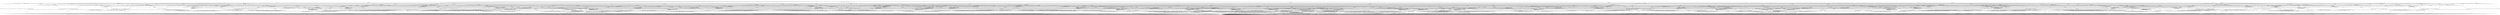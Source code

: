 digraph T4 {
0 [label="0"];
1 [label="1", shape=doublecircle];
2 [label="2"];
3 [label="3"];
4 [label="4"];
5 [label="5"];
6 [label="6"];
7 [label="7"];
8 [label="8"];
9 [label="9"];
10 [label="10"];
11 [label="11"];
12 [label="12"];
13 [label="13"];
14 [label="14"];
15 [label="15"];
16 [label="16"];
17 [label="17"];
18 [label="18"];
19 [label="19"];
20 [label="20"];
21 [label="21"];
22 [label="22"];
23 [label="23"];
24 [label="24"];
25 [label="25"];
26 [label="26"];
27 [label="27"];
28 [label="28"];
29 [label="29"];
30 [label="30"];
31 [label="31"];
32 [label="32"];
33 [label="33"];
34 [label="34"];
35 [label="35"];
36 [label="36"];
37 [label="37"];
38 [label="38"];
39 [label="39"];
40 [label="40"];
41 [label="41"];
42 [label="42"];
43 [label="43"];
44 [label="44"];
45 [label="45"];
46 [label="46"];
47 [label="47"];
48 [label="48"];
49 [label="49"];
50 [label="50"];
51 [label="51"];
52 [label="52"];
53 [label="53"];
54 [label="54"];
55 [label="55"];
56 [label="56"];
57 [label="57"];
58 [label="58"];
59 [label="59"];
60 [label="60"];
61 [label="61"];
62 [label="62"];
63 [label="63"];
64 [label="64"];
65 [label="65"];
66 [label="66"];
67 [label="67"];
68 [label="68"];
69 [label="69"];
70 [label="70"];
71 [label="71"];
72 [label="72"];
73 [label="73"];
74 [label="74"];
75 [label="75"];
76 [label="76"];
77 [label="77"];
78 [label="78"];
79 [label="79"];
80 [label="80"];
81 [label="81"];
82 [label="82"];
83 [label="83"];
84 [label="84"];
85 [label="85"];
86 [label="86"];
87 [label="87"];
88 [label="88"];
89 [label="89"];
90 [label="90"];
91 [label="91"];
92 [label="92"];
93 [label="93"];
94 [label="94"];
95 [label="95"];
96 [label="96"];
97 [label="97"];
98 [label="98"];
99 [label="99"];
100 [label="100"];
101 [label="101"];
102 [label="102"];
103 [label="103"];
104 [label="104"];
105 [label="105"];
106 [label="106"];
107 [label="107"];
108 [label="108"];
109 [label="109"];
110 [label="110"];
111 [label="111"];
112 [label="112"];
113 [label="113"];
114 [label="114"];
115 [label="115"];
116 [label="116"];
117 [label="117"];
118 [label="118"];
119 [label="119"];
120 [label="120"];
121 [label="121"];
122 [label="122"];
123 [label="123"];
124 [label="124"];
125 [label="125"];
126 [label="126"];
127 [label="127"];
128 [label="128"];
0 -> 0  [label="usr8_ai1_VoidReply"];
0 -> 0  [label="usr2_ai1_re1"];
0 -> 0  [label="usr5_ai1_re1"];
0 -> 0  [label="usr5_ai1_VoidReply"];
0 -> 0  [label="usr7_ai3_re28"];
0 -> 0  [label="usr2_ai1_VoidReply"];
0 -> 0  [label="usr9_ai1_VoidReply"];
0 -> 0  [label="ai1_ce2"];
0 -> 0  [label="usr3_ai1_re1"];
0 -> 0  [label="usr4_ai1_re1"];
0 -> 0  [label="usr1_ai1_VoidReply"];
0 -> 0  [label="usr7_ai3_VoidReply"];
0 -> 0  [label="usr1_ai1_re2"];
0 -> 0  [label="usr3_ai1_VoidReply"];
0 -> 0  [label="usr1_ai1_re1"];
0 -> 0  [label="usr5_ai1_re2"];
0 -> 0  [label="ai1_ce1"];
0 -> 0  [label="usr7_ai1_VoidReply"];
0 -> 0  [label="usr2_ai1_re2"];
0 -> 0  [label="usr7_ai3_re35"];
0 -> 0  [label="usr3_ai1_re2"];
0 -> 0  [label="ai1_ce3"];
1 -> 1  [label="usr8_ai1_VoidReply"];
1 -> 0  [label="usr2_ai1_re1"];
1 -> 0  [label="usr5_ai1_re1"];
1 -> 1  [label="usr5_ai1_VoidReply"];
1 -> 0  [label="usr7_ai3_re28"];
1 -> 1  [label="usr2_ai1_VoidReply"];
1 -> 0  [label="usr9_ai1_VoidReply"];
1 -> 0  [label="ai1_ce2"];
1 -> 0  [label="usr3_ai1_re1"];
1 -> 0  [label="usr4_ai1_re1"];
1 -> 1  [label="usr1_ai1_VoidReply"];
1 -> 0  [label="usr7_ai3_VoidReply"];
1 -> 0  [label="usr1_ai1_re2"];
1 -> 1  [label="usr3_ai1_VoidReply"];
1 -> 0  [label="usr1_ai1_re1"];
1 -> 0  [label="usr5_ai1_re2"];
1 -> 1  [label="ai1_ce1"];
1 -> 0  [label="usr7_ai1_VoidReply"];
1 -> 0  [label="usr2_ai1_re2"];
1 -> 0  [label="usr7_ai3_re35"];
1 -> 0  [label="usr3_ai1_re2"];
1 -> 1  [label="ai1_ce3"];
2 -> 1  [label="usr8_ai1_VoidReply"];
2 -> 0  [label="usr2_ai1_re1"];
2 -> 0  [label="usr5_ai1_re1"];
2 -> 2  [label="usr5_ai1_VoidReply"];
2 -> 0  [label="usr7_ai3_re28"];
2 -> 2  [label="usr2_ai1_VoidReply"];
2 -> 0  [label="usr9_ai1_VoidReply"];
2 -> 0  [label="ai1_ce2"];
2 -> 0  [label="usr3_ai1_re1"];
2 -> 0  [label="usr4_ai1_re1"];
2 -> 2  [label="usr1_ai1_VoidReply"];
2 -> 0  [label="usr7_ai3_VoidReply"];
2 -> 0  [label="usr1_ai1_re2"];
2 -> 2  [label="usr3_ai1_VoidReply"];
2 -> 0  [label="usr1_ai1_re1"];
2 -> 0  [label="usr5_ai1_re2"];
2 -> 2  [label="ai1_ce1"];
2 -> 0  [label="usr7_ai1_VoidReply"];
2 -> 0  [label="usr2_ai1_re2"];
2 -> 0  [label="usr7_ai3_re35"];
2 -> 0  [label="usr3_ai1_re2"];
2 -> 2  [label="ai1_ce3"];
3 -> 3  [label="usr8_ai1_VoidReply"];
3 -> 0  [label="usr2_ai1_re1"];
3 -> 0  [label="usr5_ai1_re1"];
3 -> 1  [label="usr5_ai1_VoidReply"];
3 -> 0  [label="usr7_ai3_re28"];
3 -> 3  [label="usr2_ai1_VoidReply"];
3 -> 0  [label="usr9_ai1_VoidReply"];
3 -> 0  [label="ai1_ce2"];
3 -> 0  [label="usr3_ai1_re1"];
3 -> 0  [label="usr4_ai1_re1"];
3 -> 3  [label="usr1_ai1_VoidReply"];
3 -> 0  [label="usr7_ai3_VoidReply"];
3 -> 0  [label="usr1_ai1_re2"];
3 -> 3  [label="usr3_ai1_VoidReply"];
3 -> 0  [label="usr1_ai1_re1"];
3 -> 0  [label="usr5_ai1_re2"];
3 -> 3  [label="ai1_ce1"];
3 -> 0  [label="usr7_ai1_VoidReply"];
3 -> 0  [label="usr2_ai1_re2"];
3 -> 0  [label="usr7_ai3_re35"];
3 -> 0  [label="usr3_ai1_re2"];
3 -> 3  [label="ai1_ce3"];
4 -> 4  [label="usr8_ai1_VoidReply"];
4 -> 0  [label="usr2_ai1_re1"];
4 -> 0  [label="usr5_ai1_re1"];
4 -> 4  [label="usr5_ai1_VoidReply"];
4 -> 0  [label="usr7_ai3_re28"];
4 -> 1  [label="usr2_ai1_VoidReply"];
4 -> 0  [label="usr9_ai1_VoidReply"];
4 -> 0  [label="ai1_ce2"];
4 -> 0  [label="usr3_ai1_re1"];
4 -> 0  [label="usr4_ai1_re1"];
4 -> 4  [label="usr1_ai1_VoidReply"];
4 -> 0  [label="usr7_ai3_VoidReply"];
4 -> 0  [label="usr1_ai1_re2"];
4 -> 4  [label="usr3_ai1_VoidReply"];
4 -> 0  [label="usr1_ai1_re1"];
4 -> 0  [label="usr5_ai1_re2"];
4 -> 4  [label="ai1_ce1"];
4 -> 0  [label="usr7_ai1_VoidReply"];
4 -> 0  [label="usr2_ai1_re2"];
4 -> 0  [label="usr7_ai3_re35"];
4 -> 0  [label="usr3_ai1_re2"];
4 -> 4  [label="ai1_ce3"];
5 -> 5  [label="usr8_ai1_VoidReply"];
5 -> 0  [label="usr2_ai1_re1"];
5 -> 0  [label="usr5_ai1_re1"];
5 -> 5  [label="usr5_ai1_VoidReply"];
5 -> 0  [label="usr7_ai3_re28"];
5 -> 5  [label="usr2_ai1_VoidReply"];
5 -> 0  [label="usr9_ai1_VoidReply"];
5 -> 0  [label="ai1_ce2"];
5 -> 0  [label="usr3_ai1_re1"];
5 -> 0  [label="usr4_ai1_re1"];
5 -> 1  [label="usr1_ai1_VoidReply"];
5 -> 0  [label="usr7_ai3_VoidReply"];
5 -> 0  [label="usr1_ai1_re2"];
5 -> 5  [label="usr3_ai1_VoidReply"];
5 -> 0  [label="usr1_ai1_re1"];
5 -> 0  [label="usr5_ai1_re2"];
5 -> 5  [label="ai1_ce1"];
5 -> 0  [label="usr7_ai1_VoidReply"];
5 -> 0  [label="usr2_ai1_re2"];
5 -> 0  [label="usr7_ai3_re35"];
5 -> 0  [label="usr3_ai1_re2"];
5 -> 5  [label="ai1_ce3"];
6 -> 6  [label="usr8_ai1_VoidReply"];
6 -> 0  [label="usr2_ai1_re1"];
6 -> 0  [label="usr5_ai1_re1"];
6 -> 6  [label="usr5_ai1_VoidReply"];
6 -> 0  [label="usr7_ai3_re28"];
6 -> 6  [label="usr2_ai1_VoidReply"];
6 -> 0  [label="usr9_ai1_VoidReply"];
6 -> 0  [label="ai1_ce2"];
6 -> 0  [label="usr3_ai1_re1"];
6 -> 0  [label="usr4_ai1_re1"];
6 -> 6  [label="usr1_ai1_VoidReply"];
6 -> 0  [label="usr7_ai3_VoidReply"];
6 -> 0  [label="usr1_ai1_re2"];
6 -> 1  [label="usr3_ai1_VoidReply"];
6 -> 0  [label="usr1_ai1_re1"];
6 -> 0  [label="usr5_ai1_re2"];
6 -> 6  [label="ai1_ce1"];
6 -> 0  [label="usr7_ai1_VoidReply"];
6 -> 0  [label="usr2_ai1_re2"];
6 -> 0  [label="usr7_ai3_re35"];
6 -> 0  [label="usr3_ai1_re2"];
6 -> 6  [label="ai1_ce3"];
7 -> 7  [label="usr8_ai1_VoidReply"];
7 -> 0  [label="usr2_ai1_re1"];
7 -> 0  [label="usr5_ai1_re1"];
7 -> 7  [label="usr5_ai1_VoidReply"];
7 -> 0  [label="usr7_ai3_re28"];
7 -> 7  [label="usr2_ai1_VoidReply"];
7 -> 0  [label="usr9_ai1_VoidReply"];
7 -> 0  [label="ai1_ce2"];
7 -> 0  [label="usr3_ai1_re1"];
7 -> 0  [label="usr4_ai1_re1"];
7 -> 7  [label="usr1_ai1_VoidReply"];
7 -> 0  [label="usr7_ai3_VoidReply"];
7 -> 0  [label="usr1_ai1_re2"];
7 -> 7  [label="usr3_ai1_VoidReply"];
7 -> 0  [label="usr1_ai1_re1"];
7 -> 0  [label="usr5_ai1_re2"];
7 -> 1  [label="ai1_ce1"];
7 -> 0  [label="usr7_ai1_VoidReply"];
7 -> 0  [label="usr2_ai1_re2"];
7 -> 0  [label="usr7_ai3_re35"];
7 -> 0  [label="usr3_ai1_re2"];
7 -> 7  [label="ai1_ce3"];
8 -> 8  [label="usr8_ai1_VoidReply"];
8 -> 0  [label="usr2_ai1_re1"];
8 -> 0  [label="usr5_ai1_re1"];
8 -> 8  [label="usr5_ai1_VoidReply"];
8 -> 0  [label="usr7_ai3_re28"];
8 -> 8  [label="usr2_ai1_VoidReply"];
8 -> 0  [label="usr9_ai1_VoidReply"];
8 -> 0  [label="ai1_ce2"];
8 -> 0  [label="usr3_ai1_re1"];
8 -> 0  [label="usr4_ai1_re1"];
8 -> 8  [label="usr1_ai1_VoidReply"];
8 -> 0  [label="usr7_ai3_VoidReply"];
8 -> 0  [label="usr1_ai1_re2"];
8 -> 8  [label="usr3_ai1_VoidReply"];
8 -> 0  [label="usr1_ai1_re1"];
8 -> 0  [label="usr5_ai1_re2"];
8 -> 8  [label="ai1_ce1"];
8 -> 0  [label="usr7_ai1_VoidReply"];
8 -> 0  [label="usr2_ai1_re2"];
8 -> 0  [label="usr7_ai3_re35"];
8 -> 0  [label="usr3_ai1_re2"];
8 -> 1  [label="ai1_ce3"];
9 -> 5  [label="usr8_ai1_VoidReply"];
9 -> 0  [label="usr2_ai1_re1"];
9 -> 0  [label="usr5_ai1_re1"];
9 -> 9  [label="usr5_ai1_VoidReply"];
9 -> 0  [label="usr7_ai3_re28"];
9 -> 9  [label="usr2_ai1_VoidReply"];
9 -> 0  [label="usr9_ai1_VoidReply"];
9 -> 0  [label="ai1_ce2"];
9 -> 0  [label="usr3_ai1_re1"];
9 -> 0  [label="usr4_ai1_re1"];
9 -> 2  [label="usr1_ai1_VoidReply"];
9 -> 0  [label="usr7_ai3_VoidReply"];
9 -> 0  [label="usr1_ai1_re2"];
9 -> 9  [label="usr3_ai1_VoidReply"];
9 -> 0  [label="usr1_ai1_re1"];
9 -> 0  [label="usr5_ai1_re2"];
9 -> 9  [label="ai1_ce1"];
9 -> 0  [label="usr7_ai1_VoidReply"];
9 -> 0  [label="usr2_ai1_re2"];
9 -> 0  [label="usr7_ai3_re35"];
9 -> 0  [label="usr3_ai1_re2"];
9 -> 9  [label="ai1_ce3"];
10 -> 10  [label="usr8_ai1_VoidReply"];
10 -> 0  [label="usr2_ai1_re1"];
10 -> 0  [label="usr5_ai1_re1"];
10 -> 5  [label="usr5_ai1_VoidReply"];
10 -> 0  [label="usr7_ai3_re28"];
10 -> 10  [label="usr2_ai1_VoidReply"];
10 -> 0  [label="usr9_ai1_VoidReply"];
10 -> 0  [label="ai1_ce2"];
10 -> 0  [label="usr3_ai1_re1"];
10 -> 0  [label="usr4_ai1_re1"];
10 -> 3  [label="usr1_ai1_VoidReply"];
10 -> 0  [label="usr7_ai3_VoidReply"];
10 -> 0  [label="usr1_ai1_re2"];
10 -> 10  [label="usr3_ai1_VoidReply"];
10 -> 0  [label="usr1_ai1_re1"];
10 -> 0  [label="usr5_ai1_re2"];
10 -> 10  [label="ai1_ce1"];
10 -> 0  [label="usr7_ai1_VoidReply"];
10 -> 0  [label="usr2_ai1_re2"];
10 -> 0  [label="usr7_ai3_re35"];
10 -> 0  [label="usr3_ai1_re2"];
10 -> 10  [label="ai1_ce3"];
11 -> 11  [label="usr8_ai1_VoidReply"];
11 -> 0  [label="usr2_ai1_re1"];
11 -> 0  [label="usr5_ai1_re1"];
11 -> 11  [label="usr5_ai1_VoidReply"];
11 -> 0  [label="usr7_ai3_re28"];
11 -> 5  [label="usr2_ai1_VoidReply"];
11 -> 0  [label="usr9_ai1_VoidReply"];
11 -> 0  [label="ai1_ce2"];
11 -> 0  [label="usr3_ai1_re1"];
11 -> 0  [label="usr4_ai1_re1"];
11 -> 4  [label="usr1_ai1_VoidReply"];
11 -> 0  [label="usr7_ai3_VoidReply"];
11 -> 0  [label="usr1_ai1_re2"];
11 -> 11  [label="usr3_ai1_VoidReply"];
11 -> 0  [label="usr1_ai1_re1"];
11 -> 0  [label="usr5_ai1_re2"];
11 -> 11  [label="ai1_ce1"];
11 -> 0  [label="usr7_ai1_VoidReply"];
11 -> 0  [label="usr2_ai1_re2"];
11 -> 0  [label="usr7_ai3_re35"];
11 -> 0  [label="usr3_ai1_re2"];
11 -> 11  [label="ai1_ce3"];
12 -> 12  [label="usr8_ai1_VoidReply"];
12 -> 0  [label="usr2_ai1_re1"];
12 -> 0  [label="usr5_ai1_re1"];
12 -> 12  [label="usr5_ai1_VoidReply"];
12 -> 0  [label="usr7_ai3_re28"];
12 -> 12  [label="usr2_ai1_VoidReply"];
12 -> 0  [label="usr9_ai1_VoidReply"];
12 -> 0  [label="ai1_ce2"];
12 -> 0  [label="usr3_ai1_re1"];
12 -> 0  [label="usr4_ai1_re1"];
12 -> 6  [label="usr1_ai1_VoidReply"];
12 -> 0  [label="usr7_ai3_VoidReply"];
12 -> 0  [label="usr1_ai1_re2"];
12 -> 5  [label="usr3_ai1_VoidReply"];
12 -> 0  [label="usr1_ai1_re1"];
12 -> 0  [label="usr5_ai1_re2"];
12 -> 12  [label="ai1_ce1"];
12 -> 0  [label="usr7_ai1_VoidReply"];
12 -> 0  [label="usr2_ai1_re2"];
12 -> 0  [label="usr7_ai3_re35"];
12 -> 0  [label="usr3_ai1_re2"];
12 -> 12  [label="ai1_ce3"];
13 -> 13  [label="usr8_ai1_VoidReply"];
13 -> 0  [label="usr2_ai1_re1"];
13 -> 0  [label="usr5_ai1_re1"];
13 -> 13  [label="usr5_ai1_VoidReply"];
13 -> 0  [label="usr7_ai3_re28"];
13 -> 13  [label="usr2_ai1_VoidReply"];
13 -> 0  [label="usr9_ai1_VoidReply"];
13 -> 0  [label="ai1_ce2"];
13 -> 0  [label="usr3_ai1_re1"];
13 -> 0  [label="usr4_ai1_re1"];
13 -> 7  [label="usr1_ai1_VoidReply"];
13 -> 0  [label="usr7_ai3_VoidReply"];
13 -> 0  [label="usr1_ai1_re2"];
13 -> 13  [label="usr3_ai1_VoidReply"];
13 -> 0  [label="usr1_ai1_re1"];
13 -> 0  [label="usr5_ai1_re2"];
13 -> 5  [label="ai1_ce1"];
13 -> 0  [label="usr7_ai1_VoidReply"];
13 -> 0  [label="usr2_ai1_re2"];
13 -> 0  [label="usr7_ai3_re35"];
13 -> 0  [label="usr3_ai1_re2"];
13 -> 13  [label="ai1_ce3"];
14 -> 14  [label="usr8_ai1_VoidReply"];
14 -> 0  [label="usr2_ai1_re1"];
14 -> 0  [label="usr5_ai1_re1"];
14 -> 14  [label="usr5_ai1_VoidReply"];
14 -> 0  [label="usr7_ai3_re28"];
14 -> 14  [label="usr2_ai1_VoidReply"];
14 -> 0  [label="usr9_ai1_VoidReply"];
14 -> 0  [label="ai1_ce2"];
14 -> 0  [label="usr3_ai1_re1"];
14 -> 0  [label="usr4_ai1_re1"];
14 -> 8  [label="usr1_ai1_VoidReply"];
14 -> 0  [label="usr7_ai3_VoidReply"];
14 -> 0  [label="usr1_ai1_re2"];
14 -> 14  [label="usr3_ai1_VoidReply"];
14 -> 0  [label="usr1_ai1_re1"];
14 -> 0  [label="usr5_ai1_re2"];
14 -> 14  [label="ai1_ce1"];
14 -> 0  [label="usr7_ai1_VoidReply"];
14 -> 0  [label="usr2_ai1_re2"];
14 -> 0  [label="usr7_ai3_re35"];
14 -> 0  [label="usr3_ai1_re2"];
14 -> 5  [label="ai1_ce3"];
15 -> 4  [label="usr8_ai1_VoidReply"];
15 -> 0  [label="usr2_ai1_re1"];
15 -> 0  [label="usr5_ai1_re1"];
15 -> 15  [label="usr5_ai1_VoidReply"];
15 -> 0  [label="usr7_ai3_re28"];
15 -> 2  [label="usr2_ai1_VoidReply"];
15 -> 0  [label="usr9_ai1_VoidReply"];
15 -> 0  [label="ai1_ce2"];
15 -> 0  [label="usr3_ai1_re1"];
15 -> 0  [label="usr4_ai1_re1"];
15 -> 15  [label="usr1_ai1_VoidReply"];
15 -> 0  [label="usr7_ai3_VoidReply"];
15 -> 0  [label="usr1_ai1_re2"];
15 -> 15  [label="usr3_ai1_VoidReply"];
15 -> 0  [label="usr1_ai1_re1"];
15 -> 0  [label="usr5_ai1_re2"];
15 -> 15  [label="ai1_ce1"];
15 -> 0  [label="usr7_ai1_VoidReply"];
15 -> 0  [label="usr2_ai1_re2"];
15 -> 0  [label="usr7_ai3_re35"];
15 -> 0  [label="usr3_ai1_re2"];
15 -> 15  [label="ai1_ce3"];
16 -> 16  [label="usr8_ai1_VoidReply"];
16 -> 0  [label="usr2_ai1_re1"];
16 -> 0  [label="usr5_ai1_re1"];
16 -> 4  [label="usr5_ai1_VoidReply"];
16 -> 0  [label="usr7_ai3_re28"];
16 -> 3  [label="usr2_ai1_VoidReply"];
16 -> 0  [label="usr9_ai1_VoidReply"];
16 -> 0  [label="ai1_ce2"];
16 -> 0  [label="usr3_ai1_re1"];
16 -> 0  [label="usr4_ai1_re1"];
16 -> 16  [label="usr1_ai1_VoidReply"];
16 -> 0  [label="usr7_ai3_VoidReply"];
16 -> 0  [label="usr1_ai1_re2"];
16 -> 16  [label="usr3_ai1_VoidReply"];
16 -> 0  [label="usr1_ai1_re1"];
16 -> 0  [label="usr5_ai1_re2"];
16 -> 16  [label="ai1_ce1"];
16 -> 0  [label="usr7_ai1_VoidReply"];
16 -> 0  [label="usr2_ai1_re2"];
16 -> 0  [label="usr7_ai3_re35"];
16 -> 0  [label="usr3_ai1_re2"];
16 -> 16  [label="ai1_ce3"];
17 -> 17  [label="usr8_ai1_VoidReply"];
17 -> 0  [label="usr2_ai1_re1"];
17 -> 0  [label="usr5_ai1_re1"];
17 -> 17  [label="usr5_ai1_VoidReply"];
17 -> 0  [label="usr7_ai3_re28"];
17 -> 6  [label="usr2_ai1_VoidReply"];
17 -> 0  [label="usr9_ai1_VoidReply"];
17 -> 0  [label="ai1_ce2"];
17 -> 0  [label="usr3_ai1_re1"];
17 -> 0  [label="usr4_ai1_re1"];
17 -> 17  [label="usr1_ai1_VoidReply"];
17 -> 0  [label="usr7_ai3_VoidReply"];
17 -> 0  [label="usr1_ai1_re2"];
17 -> 4  [label="usr3_ai1_VoidReply"];
17 -> 0  [label="usr1_ai1_re1"];
17 -> 0  [label="usr5_ai1_re2"];
17 -> 17  [label="ai1_ce1"];
17 -> 0  [label="usr7_ai1_VoidReply"];
17 -> 0  [label="usr2_ai1_re2"];
17 -> 0  [label="usr7_ai3_re35"];
17 -> 0  [label="usr3_ai1_re2"];
17 -> 17  [label="ai1_ce3"];
18 -> 18  [label="usr8_ai1_VoidReply"];
18 -> 0  [label="usr2_ai1_re1"];
18 -> 0  [label="usr5_ai1_re1"];
18 -> 18  [label="usr5_ai1_VoidReply"];
18 -> 0  [label="usr7_ai3_re28"];
18 -> 7  [label="usr2_ai1_VoidReply"];
18 -> 0  [label="usr9_ai1_VoidReply"];
18 -> 0  [label="ai1_ce2"];
18 -> 0  [label="usr3_ai1_re1"];
18 -> 0  [label="usr4_ai1_re1"];
18 -> 18  [label="usr1_ai1_VoidReply"];
18 -> 0  [label="usr7_ai3_VoidReply"];
18 -> 0  [label="usr1_ai1_re2"];
18 -> 18  [label="usr3_ai1_VoidReply"];
18 -> 0  [label="usr1_ai1_re1"];
18 -> 0  [label="usr5_ai1_re2"];
18 -> 4  [label="ai1_ce1"];
18 -> 0  [label="usr7_ai1_VoidReply"];
18 -> 0  [label="usr2_ai1_re2"];
18 -> 0  [label="usr7_ai3_re35"];
18 -> 0  [label="usr3_ai1_re2"];
18 -> 18  [label="ai1_ce3"];
19 -> 19  [label="usr8_ai1_VoidReply"];
19 -> 0  [label="usr2_ai1_re1"];
19 -> 0  [label="usr5_ai1_re1"];
19 -> 19  [label="usr5_ai1_VoidReply"];
19 -> 0  [label="usr7_ai3_re28"];
19 -> 8  [label="usr2_ai1_VoidReply"];
19 -> 0  [label="usr9_ai1_VoidReply"];
19 -> 0  [label="ai1_ce2"];
19 -> 0  [label="usr3_ai1_re1"];
19 -> 0  [label="usr4_ai1_re1"];
19 -> 19  [label="usr1_ai1_VoidReply"];
19 -> 0  [label="usr7_ai3_VoidReply"];
19 -> 0  [label="usr1_ai1_re2"];
19 -> 19  [label="usr3_ai1_VoidReply"];
19 -> 0  [label="usr1_ai1_re1"];
19 -> 0  [label="usr5_ai1_re2"];
19 -> 19  [label="ai1_ce1"];
19 -> 0  [label="usr7_ai1_VoidReply"];
19 -> 0  [label="usr2_ai1_re2"];
19 -> 0  [label="usr7_ai3_re35"];
19 -> 0  [label="usr3_ai1_re2"];
19 -> 4  [label="ai1_ce3"];
20 -> 3  [label="usr8_ai1_VoidReply"];
20 -> 0  [label="usr2_ai1_re1"];
20 -> 0  [label="usr5_ai1_re1"];
20 -> 2  [label="usr5_ai1_VoidReply"];
20 -> 0  [label="usr7_ai3_re28"];
20 -> 20  [label="usr2_ai1_VoidReply"];
20 -> 0  [label="usr9_ai1_VoidReply"];
20 -> 0  [label="ai1_ce2"];
20 -> 0  [label="usr3_ai1_re1"];
20 -> 0  [label="usr4_ai1_re1"];
20 -> 20  [label="usr1_ai1_VoidReply"];
20 -> 0  [label="usr7_ai3_VoidReply"];
20 -> 0  [label="usr1_ai1_re2"];
20 -> 20  [label="usr3_ai1_VoidReply"];
20 -> 0  [label="usr1_ai1_re1"];
20 -> 0  [label="usr5_ai1_re2"];
20 -> 20  [label="ai1_ce1"];
20 -> 0  [label="usr7_ai1_VoidReply"];
20 -> 0  [label="usr2_ai1_re2"];
20 -> 0  [label="usr7_ai3_re35"];
20 -> 0  [label="usr3_ai1_re2"];
20 -> 20  [label="ai1_ce3"];
21 -> 6  [label="usr8_ai1_VoidReply"];
21 -> 0  [label="usr2_ai1_re1"];
21 -> 0  [label="usr5_ai1_re1"];
21 -> 21  [label="usr5_ai1_VoidReply"];
21 -> 0  [label="usr7_ai3_re28"];
21 -> 21  [label="usr2_ai1_VoidReply"];
21 -> 0  [label="usr9_ai1_VoidReply"];
21 -> 0  [label="ai1_ce2"];
21 -> 0  [label="usr3_ai1_re1"];
21 -> 0  [label="usr4_ai1_re1"];
21 -> 21  [label="usr1_ai1_VoidReply"];
21 -> 0  [label="usr7_ai3_VoidReply"];
21 -> 0  [label="usr1_ai1_re2"];
21 -> 2  [label="usr3_ai1_VoidReply"];
21 -> 0  [label="usr1_ai1_re1"];
21 -> 0  [label="usr5_ai1_re2"];
21 -> 21  [label="ai1_ce1"];
21 -> 0  [label="usr7_ai1_VoidReply"];
21 -> 0  [label="usr2_ai1_re2"];
21 -> 0  [label="usr7_ai3_re35"];
21 -> 0  [label="usr3_ai1_re2"];
21 -> 21  [label="ai1_ce3"];
22 -> 7  [label="usr8_ai1_VoidReply"];
22 -> 0  [label="usr2_ai1_re1"];
22 -> 0  [label="usr5_ai1_re1"];
22 -> 22  [label="usr5_ai1_VoidReply"];
22 -> 0  [label="usr7_ai3_re28"];
22 -> 22  [label="usr2_ai1_VoidReply"];
22 -> 0  [label="usr9_ai1_VoidReply"];
22 -> 0  [label="ai1_ce2"];
22 -> 0  [label="usr3_ai1_re1"];
22 -> 0  [label="usr4_ai1_re1"];
22 -> 22  [label="usr1_ai1_VoidReply"];
22 -> 0  [label="usr7_ai3_VoidReply"];
22 -> 0  [label="usr1_ai1_re2"];
22 -> 22  [label="usr3_ai1_VoidReply"];
22 -> 0  [label="usr1_ai1_re1"];
22 -> 0  [label="usr5_ai1_re2"];
22 -> 2  [label="ai1_ce1"];
22 -> 0  [label="usr7_ai1_VoidReply"];
22 -> 0  [label="usr2_ai1_re2"];
22 -> 0  [label="usr7_ai3_re35"];
22 -> 0  [label="usr3_ai1_re2"];
22 -> 22  [label="ai1_ce3"];
23 -> 8  [label="usr8_ai1_VoidReply"];
23 -> 0  [label="usr2_ai1_re1"];
23 -> 0  [label="usr5_ai1_re1"];
23 -> 23  [label="usr5_ai1_VoidReply"];
23 -> 0  [label="usr7_ai3_re28"];
23 -> 23  [label="usr2_ai1_VoidReply"];
23 -> 0  [label="usr9_ai1_VoidReply"];
23 -> 0  [label="ai1_ce2"];
23 -> 0  [label="usr3_ai1_re1"];
23 -> 0  [label="usr4_ai1_re1"];
23 -> 23  [label="usr1_ai1_VoidReply"];
23 -> 0  [label="usr7_ai3_VoidReply"];
23 -> 0  [label="usr1_ai1_re2"];
23 -> 23  [label="usr3_ai1_VoidReply"];
23 -> 0  [label="usr1_ai1_re1"];
23 -> 0  [label="usr5_ai1_re2"];
23 -> 23  [label="ai1_ce1"];
23 -> 0  [label="usr7_ai1_VoidReply"];
23 -> 0  [label="usr2_ai1_re2"];
23 -> 0  [label="usr7_ai3_re35"];
23 -> 0  [label="usr3_ai1_re2"];
23 -> 2  [label="ai1_ce3"];
24 -> 13  [label="usr8_ai1_VoidReply"];
24 -> 0  [label="usr2_ai1_re1"];
24 -> 0  [label="usr5_ai1_re1"];
24 -> 24  [label="usr5_ai1_VoidReply"];
24 -> 0  [label="usr7_ai3_re28"];
24 -> 24  [label="usr2_ai1_VoidReply"];
24 -> 0  [label="usr9_ai1_VoidReply"];
24 -> 0  [label="ai1_ce2"];
24 -> 0  [label="usr3_ai1_re1"];
24 -> 0  [label="usr4_ai1_re1"];
24 -> 22  [label="usr1_ai1_VoidReply"];
24 -> 0  [label="usr7_ai3_VoidReply"];
24 -> 0  [label="usr1_ai1_re2"];
24 -> 24  [label="usr3_ai1_VoidReply"];
24 -> 0  [label="usr1_ai1_re1"];
24 -> 0  [label="usr5_ai1_re2"];
24 -> 9  [label="ai1_ce1"];
24 -> 0  [label="usr7_ai1_VoidReply"];
24 -> 0  [label="usr2_ai1_re2"];
24 -> 0  [label="usr7_ai3_re35"];
24 -> 0  [label="usr3_ai1_re2"];
24 -> 24  [label="ai1_ce3"];
25 -> 25  [label="usr8_ai1_VoidReply"];
25 -> 0  [label="usr2_ai1_re1"];
25 -> 0  [label="usr5_ai1_re1"];
25 -> 13  [label="usr5_ai1_VoidReply"];
25 -> 0  [label="usr7_ai3_re28"];
25 -> 25  [label="usr2_ai1_VoidReply"];
25 -> 0  [label="usr9_ai1_VoidReply"];
25 -> 0  [label="ai1_ce2"];
25 -> 0  [label="usr3_ai1_re1"];
25 -> 0  [label="usr4_ai1_re1"];
25 -> 123  [label="usr1_ai1_VoidReply"];
25 -> 0  [label="usr7_ai3_VoidReply"];
25 -> 0  [label="usr1_ai1_re2"];
25 -> 25  [label="usr3_ai1_VoidReply"];
25 -> 0  [label="usr1_ai1_re1"];
25 -> 0  [label="usr5_ai1_re2"];
25 -> 10  [label="ai1_ce1"];
25 -> 0  [label="usr7_ai1_VoidReply"];
25 -> 0  [label="usr2_ai1_re2"];
25 -> 0  [label="usr7_ai3_re35"];
25 -> 0  [label="usr3_ai1_re2"];
25 -> 25  [label="ai1_ce3"];
26 -> 26  [label="usr8_ai1_VoidReply"];
26 -> 0  [label="usr2_ai1_re1"];
26 -> 0  [label="usr5_ai1_re1"];
26 -> 26  [label="usr5_ai1_VoidReply"];
26 -> 0  [label="usr7_ai3_re28"];
26 -> 13  [label="usr2_ai1_VoidReply"];
26 -> 0  [label="usr9_ai1_VoidReply"];
26 -> 0  [label="ai1_ce2"];
26 -> 0  [label="usr3_ai1_re1"];
26 -> 0  [label="usr4_ai1_re1"];
26 -> 18  [label="usr1_ai1_VoidReply"];
26 -> 0  [label="usr7_ai3_VoidReply"];
26 -> 0  [label="usr1_ai1_re2"];
26 -> 26  [label="usr3_ai1_VoidReply"];
26 -> 0  [label="usr1_ai1_re1"];
26 -> 0  [label="usr5_ai1_re2"];
26 -> 11  [label="ai1_ce1"];
26 -> 0  [label="usr7_ai1_VoidReply"];
26 -> 0  [label="usr2_ai1_re2"];
26 -> 0  [label="usr7_ai3_re35"];
26 -> 0  [label="usr3_ai1_re2"];
26 -> 26  [label="ai1_ce3"];
27 -> 27  [label="usr8_ai1_VoidReply"];
27 -> 0  [label="usr2_ai1_re1"];
27 -> 0  [label="usr5_ai1_re1"];
27 -> 27  [label="usr5_ai1_VoidReply"];
27 -> 0  [label="usr7_ai3_re28"];
27 -> 27  [label="usr2_ai1_VoidReply"];
27 -> 0  [label="usr9_ai1_VoidReply"];
27 -> 0  [label="ai1_ce2"];
27 -> 0  [label="usr3_ai1_re1"];
27 -> 0  [label="usr4_ai1_re1"];
27 -> 124  [label="usr1_ai1_VoidReply"];
27 -> 0  [label="usr7_ai3_VoidReply"];
27 -> 0  [label="usr1_ai1_re2"];
27 -> 13  [label="usr3_ai1_VoidReply"];
27 -> 0  [label="usr1_ai1_re1"];
27 -> 0  [label="usr5_ai1_re2"];
27 -> 12  [label="ai1_ce1"];
27 -> 0  [label="usr7_ai1_VoidReply"];
27 -> 0  [label="usr2_ai1_re2"];
27 -> 0  [label="usr7_ai3_re35"];
27 -> 0  [label="usr3_ai1_re2"];
27 -> 27  [label="ai1_ce3"];
28 -> 28  [label="usr8_ai1_VoidReply"];
28 -> 0  [label="usr2_ai1_re1"];
28 -> 0  [label="usr5_ai1_re1"];
28 -> 28  [label="usr5_ai1_VoidReply"];
28 -> 0  [label="usr7_ai3_re28"];
28 -> 28  [label="usr2_ai1_VoidReply"];
28 -> 0  [label="usr9_ai1_VoidReply"];
28 -> 0  [label="ai1_ce2"];
28 -> 0  [label="usr3_ai1_re1"];
28 -> 0  [label="usr4_ai1_re1"];
28 -> 48  [label="usr1_ai1_VoidReply"];
28 -> 0  [label="usr7_ai3_VoidReply"];
28 -> 0  [label="usr1_ai1_re2"];
28 -> 28  [label="usr3_ai1_VoidReply"];
28 -> 0  [label="usr1_ai1_re1"];
28 -> 0  [label="usr5_ai1_re2"];
28 -> 14  [label="ai1_ce1"];
28 -> 0  [label="usr7_ai1_VoidReply"];
28 -> 0  [label="usr2_ai1_re2"];
28 -> 0  [label="usr7_ai3_re35"];
28 -> 0  [label="usr3_ai1_re2"];
28 -> 13  [label="ai1_ce3"];
29 -> 126  [label="usr8_ai1_VoidReply"];
29 -> 0  [label="usr2_ai1_re1"];
29 -> 0  [label="usr5_ai1_re1"];
29 -> 21  [label="usr5_ai1_VoidReply"];
29 -> 0  [label="usr7_ai3_re28"];
29 -> 29  [label="usr2_ai1_VoidReply"];
29 -> 0  [label="usr9_ai1_VoidReply"];
29 -> 0  [label="ai1_ce2"];
29 -> 0  [label="usr3_ai1_re1"];
29 -> 0  [label="usr4_ai1_re1"];
29 -> 29  [label="usr1_ai1_VoidReply"];
29 -> 0  [label="usr7_ai3_VoidReply"];
29 -> 0  [label="usr1_ai1_re2"];
29 -> 20  [label="usr3_ai1_VoidReply"];
29 -> 0  [label="usr1_ai1_re1"];
29 -> 0  [label="usr5_ai1_re2"];
29 -> 29  [label="ai1_ce1"];
29 -> 0  [label="usr7_ai1_VoidReply"];
29 -> 0  [label="usr2_ai1_re2"];
29 -> 0  [label="usr7_ai3_re35"];
29 -> 0  [label="usr3_ai1_re2"];
29 -> 29  [label="ai1_ce3"];
30 -> 17  [label="usr8_ai1_VoidReply"];
30 -> 0  [label="usr2_ai1_re1"];
30 -> 0  [label="usr5_ai1_re1"];
30 -> 30  [label="usr5_ai1_VoidReply"];
30 -> 0  [label="usr7_ai3_re28"];
30 -> 21  [label="usr2_ai1_VoidReply"];
30 -> 0  [label="usr9_ai1_VoidReply"];
30 -> 0  [label="ai1_ce2"];
30 -> 0  [label="usr3_ai1_re1"];
30 -> 0  [label="usr4_ai1_re1"];
30 -> 30  [label="usr1_ai1_VoidReply"];
30 -> 0  [label="usr7_ai3_VoidReply"];
30 -> 0  [label="usr1_ai1_re2"];
30 -> 15  [label="usr3_ai1_VoidReply"];
30 -> 0  [label="usr1_ai1_re1"];
30 -> 0  [label="usr5_ai1_re2"];
30 -> 30  [label="ai1_ce1"];
30 -> 0  [label="usr7_ai1_VoidReply"];
30 -> 0  [label="usr2_ai1_re2"];
30 -> 0  [label="usr7_ai3_re35"];
30 -> 0  [label="usr3_ai1_re2"];
30 -> 30  [label="ai1_ce3"];
31 -> 12  [label="usr8_ai1_VoidReply"];
31 -> 0  [label="usr2_ai1_re1"];
31 -> 0  [label="usr5_ai1_re1"];
31 -> 31  [label="usr5_ai1_VoidReply"];
31 -> 0  [label="usr7_ai3_re28"];
31 -> 31  [label="usr2_ai1_VoidReply"];
31 -> 0  [label="usr9_ai1_VoidReply"];
31 -> 0  [label="ai1_ce2"];
31 -> 0  [label="usr3_ai1_re1"];
31 -> 0  [label="usr4_ai1_re1"];
31 -> 21  [label="usr1_ai1_VoidReply"];
31 -> 0  [label="usr7_ai3_VoidReply"];
31 -> 0  [label="usr1_ai1_re2"];
31 -> 9  [label="usr3_ai1_VoidReply"];
31 -> 0  [label="usr1_ai1_re1"];
31 -> 0  [label="usr5_ai1_re2"];
31 -> 31  [label="ai1_ce1"];
31 -> 0  [label="usr7_ai1_VoidReply"];
31 -> 0  [label="usr2_ai1_re2"];
31 -> 0  [label="usr7_ai3_re35"];
31 -> 0  [label="usr3_ai1_re2"];
31 -> 31  [label="ai1_ce3"];
32 -> 124  [label="usr8_ai1_VoidReply"];
32 -> 0  [label="usr2_ai1_re1"];
32 -> 0  [label="usr5_ai1_re1"];
32 -> 32  [label="usr5_ai1_VoidReply"];
32 -> 0  [label="usr7_ai3_re28"];
32 -> 32  [label="usr2_ai1_VoidReply"];
32 -> 0  [label="usr9_ai1_VoidReply"];
32 -> 0  [label="ai1_ce2"];
32 -> 0  [label="usr3_ai1_re1"];
32 -> 0  [label="usr4_ai1_re1"];
32 -> 32  [label="usr1_ai1_VoidReply"];
32 -> 0  [label="usr7_ai3_VoidReply"];
32 -> 0  [label="usr1_ai1_re2"];
32 -> 22  [label="usr3_ai1_VoidReply"];
32 -> 0  [label="usr1_ai1_re1"];
32 -> 0  [label="usr5_ai1_re2"];
32 -> 21  [label="ai1_ce1"];
32 -> 0  [label="usr7_ai1_VoidReply"];
32 -> 0  [label="usr2_ai1_re2"];
32 -> 0  [label="usr7_ai3_re35"];
32 -> 0  [label="usr3_ai1_re2"];
32 -> 32  [label="ai1_ce3"];
33 -> 47  [label="usr8_ai1_VoidReply"];
33 -> 0  [label="usr2_ai1_re1"];
33 -> 0  [label="usr5_ai1_re1"];
33 -> 33  [label="usr5_ai1_VoidReply"];
33 -> 0  [label="usr7_ai3_re28"];
33 -> 33  [label="usr2_ai1_VoidReply"];
33 -> 0  [label="usr9_ai1_VoidReply"];
33 -> 0  [label="ai1_ce2"];
33 -> 0  [label="usr3_ai1_re1"];
33 -> 0  [label="usr4_ai1_re1"];
33 -> 33  [label="usr1_ai1_VoidReply"];
33 -> 0  [label="usr7_ai3_VoidReply"];
33 -> 0  [label="usr1_ai1_re2"];
33 -> 23  [label="usr3_ai1_VoidReply"];
33 -> 0  [label="usr1_ai1_re1"];
33 -> 0  [label="usr5_ai1_re2"];
33 -> 33  [label="ai1_ce1"];
33 -> 0  [label="usr7_ai1_VoidReply"];
33 -> 0  [label="usr2_ai1_re2"];
33 -> 0  [label="usr7_ai3_re35"];
33 -> 0  [label="usr3_ai1_re2"];
33 -> 21  [label="ai1_ce3"];
34 -> 112  [label="usr8_ai1_VoidReply"];
34 -> 0  [label="usr2_ai1_re1"];
34 -> 0  [label="usr5_ai1_re1"];
34 -> 31  [label="usr5_ai1_VoidReply"];
34 -> 0  [label="usr7_ai3_re28"];
34 -> 34  [label="usr2_ai1_VoidReply"];
34 -> 0  [label="usr9_ai1_VoidReply"];
34 -> 0  [label="ai1_ce2"];
34 -> 0  [label="usr3_ai1_re1"];
34 -> 0  [label="usr4_ai1_re1"];
34 -> 29  [label="usr1_ai1_VoidReply"];
34 -> 0  [label="usr7_ai3_VoidReply"];
34 -> 0  [label="usr1_ai1_re2"];
34 -> 111  [label="usr3_ai1_VoidReply"];
34 -> 0  [label="usr1_ai1_re1"];
34 -> 0  [label="usr5_ai1_re2"];
34 -> 34  [label="ai1_ce1"];
34 -> 0  [label="usr7_ai1_VoidReply"];
34 -> 0  [label="usr2_ai1_re2"];
34 -> 0  [label="usr7_ai3_re35"];
34 -> 0  [label="usr3_ai1_re2"];
34 -> 34  [label="ai1_ce3"];
35 -> 51  [label="usr8_ai1_VoidReply"];
35 -> 0  [label="usr2_ai1_re1"];
35 -> 0  [label="usr5_ai1_re1"];
35 -> 35  [label="usr5_ai1_VoidReply"];
35 -> 0  [label="usr7_ai3_re28"];
35 -> 31  [label="usr2_ai1_VoidReply"];
35 -> 0  [label="usr9_ai1_VoidReply"];
35 -> 0  [label="ai1_ce2"];
35 -> 0  [label="usr3_ai1_re1"];
35 -> 0  [label="usr4_ai1_re1"];
35 -> 30  [label="usr1_ai1_VoidReply"];
35 -> 0  [label="usr7_ai3_VoidReply"];
35 -> 0  [label="usr1_ai1_re2"];
35 -> 49  [label="usr3_ai1_VoidReply"];
35 -> 0  [label="usr1_ai1_re1"];
35 -> 0  [label="usr5_ai1_re2"];
35 -> 35  [label="ai1_ce1"];
35 -> 0  [label="usr7_ai1_VoidReply"];
35 -> 0  [label="usr2_ai1_re2"];
35 -> 0  [label="usr7_ai3_re35"];
35 -> 0  [label="usr3_ai1_re2"];
35 -> 35  [label="ai1_ce3"];
36 -> 27  [label="usr8_ai1_VoidReply"];
36 -> 0  [label="usr2_ai1_re1"];
36 -> 0  [label="usr5_ai1_re1"];
36 -> 36  [label="usr5_ai1_VoidReply"];
36 -> 0  [label="usr7_ai3_re28"];
36 -> 36  [label="usr2_ai1_VoidReply"];
36 -> 0  [label="usr9_ai1_VoidReply"];
36 -> 0  [label="ai1_ce2"];
36 -> 0  [label="usr3_ai1_re1"];
36 -> 0  [label="usr4_ai1_re1"];
36 -> 32  [label="usr1_ai1_VoidReply"];
36 -> 0  [label="usr7_ai3_VoidReply"];
36 -> 0  [label="usr1_ai1_re2"];
36 -> 24  [label="usr3_ai1_VoidReply"];
36 -> 0  [label="usr1_ai1_re1"];
36 -> 0  [label="usr5_ai1_re2"];
36 -> 31  [label="ai1_ce1"];
36 -> 0  [label="usr7_ai1_VoidReply"];
36 -> 0  [label="usr2_ai1_re2"];
36 -> 0  [label="usr7_ai3_re35"];
36 -> 0  [label="usr3_ai1_re2"];
36 -> 36  [label="ai1_ce3"];
37 -> 99  [label="usr8_ai1_VoidReply"];
37 -> 0  [label="usr2_ai1_re1"];
37 -> 0  [label="usr5_ai1_re1"];
37 -> 37  [label="usr5_ai1_VoidReply"];
37 -> 0  [label="usr7_ai3_re28"];
37 -> 37  [label="usr2_ai1_VoidReply"];
37 -> 0  [label="usr9_ai1_VoidReply"];
37 -> 0  [label="ai1_ce2"];
37 -> 0  [label="usr3_ai1_re1"];
37 -> 0  [label="usr4_ai1_re1"];
37 -> 33  [label="usr1_ai1_VoidReply"];
37 -> 0  [label="usr7_ai3_VoidReply"];
37 -> 0  [label="usr1_ai1_re2"];
37 -> 90  [label="usr3_ai1_VoidReply"];
37 -> 0  [label="usr1_ai1_re1"];
37 -> 0  [label="usr5_ai1_re2"];
37 -> 37  [label="ai1_ce1"];
37 -> 0  [label="usr7_ai1_VoidReply"];
37 -> 0  [label="usr2_ai1_re2"];
37 -> 0  [label="usr7_ai3_re35"];
37 -> 0  [label="usr3_ai1_re2"];
37 -> 31  [label="ai1_ce3"];
38 -> 109  [label="usr8_ai1_VoidReply"];
38 -> 0  [label="usr2_ai1_re1"];
38 -> 0  [label="usr5_ai1_re1"];
38 -> 33  [label="usr5_ai1_VoidReply"];
38 -> 0  [label="usr7_ai3_re28"];
38 -> 38  [label="usr2_ai1_VoidReply"];
38 -> 0  [label="usr9_ai1_VoidReply"];
38 -> 0  [label="ai1_ce2"];
38 -> 0  [label="usr3_ai1_re1"];
38 -> 0  [label="usr4_ai1_re1"];
38 -> 38  [label="usr1_ai1_VoidReply"];
38 -> 0  [label="usr7_ai3_VoidReply"];
38 -> 0  [label="usr1_ai1_re2"];
38 -> 89  [label="usr3_ai1_VoidReply"];
38 -> 0  [label="usr1_ai1_re1"];
38 -> 0  [label="usr5_ai1_re2"];
38 -> 38  [label="ai1_ce1"];
38 -> 0  [label="usr7_ai1_VoidReply"];
38 -> 0  [label="usr2_ai1_re2"];
38 -> 0  [label="usr7_ai3_re35"];
38 -> 0  [label="usr3_ai1_re2"];
38 -> 29  [label="ai1_ce3"];
39 -> 55  [label="usr8_ai1_VoidReply"];
39 -> 0  [label="usr2_ai1_re1"];
39 -> 0  [label="usr5_ai1_re1"];
39 -> 39  [label="usr5_ai1_VoidReply"];
39 -> 0  [label="usr7_ai3_re28"];
39 -> 33  [label="usr2_ai1_VoidReply"];
39 -> 0  [label="usr9_ai1_VoidReply"];
39 -> 0  [label="ai1_ce2"];
39 -> 0  [label="usr3_ai1_re1"];
39 -> 0  [label="usr4_ai1_re1"];
39 -> 39  [label="usr1_ai1_VoidReply"];
39 -> 0  [label="usr7_ai3_VoidReply"];
39 -> 0  [label="usr1_ai1_re2"];
39 -> 53  [label="usr3_ai1_VoidReply"];
39 -> 0  [label="usr1_ai1_re1"];
39 -> 0  [label="usr5_ai1_re2"];
39 -> 39  [label="ai1_ce1"];
39 -> 0  [label="usr7_ai1_VoidReply"];
39 -> 0  [label="usr2_ai1_re2"];
39 -> 0  [label="usr7_ai3_re35"];
39 -> 0  [label="usr3_ai1_re2"];
39 -> 30  [label="ai1_ce3"];
40 -> 110  [label="usr8_ai1_VoidReply"];
40 -> 0  [label="usr2_ai1_re1"];
40 -> 0  [label="usr5_ai1_re1"];
40 -> 40  [label="usr5_ai1_VoidReply"];
40 -> 0  [label="usr7_ai3_re28"];
40 -> 40  [label="usr2_ai1_VoidReply"];
40 -> 0  [label="usr9_ai1_VoidReply"];
40 -> 0  [label="ai1_ce2"];
40 -> 0  [label="usr3_ai1_re1"];
40 -> 0  [label="usr4_ai1_re1"];
40 -> 40  [label="usr1_ai1_VoidReply"];
40 -> 0  [label="usr7_ai3_VoidReply"];
40 -> 0  [label="usr1_ai1_re2"];
40 -> 59  [label="usr3_ai1_VoidReply"];
40 -> 0  [label="usr1_ai1_re1"];
40 -> 0  [label="usr5_ai1_re2"];
40 -> 33  [label="ai1_ce1"];
40 -> 0  [label="usr7_ai1_VoidReply"];
40 -> 0  [label="usr2_ai1_re2"];
40 -> 0  [label="usr7_ai3_re35"];
40 -> 0  [label="usr3_ai1_re2"];
40 -> 32  [label="ai1_ce3"];
41 -> 113  [label="usr8_ai1_VoidReply"];
41 -> 0  [label="usr2_ai1_re1"];
41 -> 0  [label="usr5_ai1_re1"];
41 -> 35  [label="usr5_ai1_VoidReply"];
41 -> 0  [label="usr7_ai3_re28"];
41 -> 34  [label="usr2_ai1_VoidReply"];
41 -> 0  [label="usr9_ai1_VoidReply"];
41 -> 0  [label="ai1_ce2"];
41 -> 0  [label="usr3_ai1_re1"];
41 -> 0  [label="usr4_ai1_re1"];
41 -> 64  [label="usr1_ai1_VoidReply"];
41 -> 0  [label="usr7_ai3_VoidReply"];
41 -> 0  [label="usr1_ai1_re2"];
41 -> 120  [label="usr3_ai1_VoidReply"];
41 -> 0  [label="usr1_ai1_re1"];
41 -> 0  [label="usr5_ai1_re2"];
41 -> 41  [label="ai1_ce1"];
41 -> 0  [label="usr7_ai1_VoidReply"];
41 -> 0  [label="usr2_ai1_re2"];
41 -> 0  [label="usr7_ai3_re35"];
41 -> 0  [label="usr3_ai1_re2"];
41 -> 41  [label="ai1_ce3"];
42 -> 103  [label="usr8_ai1_VoidReply"];
42 -> 0  [label="usr2_ai1_re1"];
42 -> 0  [label="usr5_ai1_re1"];
42 -> 42  [label="usr5_ai1_VoidReply"];
42 -> 0  [label="usr7_ai3_re28"];
42 -> 36  [label="usr2_ai1_VoidReply"];
42 -> 0  [label="usr9_ai1_VoidReply"];
42 -> 0  [label="ai1_ce2"];
42 -> 0  [label="usr3_ai1_re1"];
42 -> 0  [label="usr4_ai1_re1"];
42 -> 66  [label="usr1_ai1_VoidReply"];
42 -> 0  [label="usr7_ai3_VoidReply"];
42 -> 0  [label="usr1_ai1_re2"];
42 -> 101  [label="usr3_ai1_VoidReply"];
42 -> 0  [label="usr1_ai1_re1"];
42 -> 0  [label="usr5_ai1_re2"];
42 -> 35  [label="ai1_ce1"];
42 -> 0  [label="usr7_ai1_VoidReply"];
42 -> 0  [label="usr2_ai1_re2"];
42 -> 0  [label="usr7_ai3_re35"];
42 -> 0  [label="usr3_ai1_re2"];
42 -> 42  [label="ai1_ce3"];
43 -> 74  [label="usr8_ai1_VoidReply"];
43 -> 0  [label="usr2_ai1_re1"];
43 -> 0  [label="usr5_ai1_re1"];
43 -> 43  [label="usr5_ai1_VoidReply"];
43 -> 0  [label="usr7_ai3_re28"];
43 -> 37  [label="usr2_ai1_VoidReply"];
43 -> 0  [label="usr9_ai1_VoidReply"];
43 -> 0  [label="ai1_ce2"];
43 -> 0  [label="usr3_ai1_re1"];
43 -> 0  [label="usr4_ai1_re1"];
43 -> 39  [label="usr1_ai1_VoidReply"];
43 -> 0  [label="usr7_ai3_VoidReply"];
43 -> 0  [label="usr1_ai1_re2"];
43 -> 82  [label="usr3_ai1_VoidReply"];
43 -> 0  [label="usr1_ai1_re1"];
43 -> 0  [label="usr5_ai1_re2"];
43 -> 43  [label="ai1_ce1"];
43 -> 0  [label="usr7_ai1_VoidReply"];
43 -> 0  [label="usr2_ai1_re2"];
43 -> 0  [label="usr7_ai3_re35"];
43 -> 0  [label="usr3_ai1_re2"];
43 -> 35  [label="ai1_ce3"];
44 -> 73  [label="usr8_ai1_VoidReply"];
44 -> 0  [label="usr2_ai1_re1"];
44 -> 0  [label="usr5_ai1_re1"];
44 -> 39  [label="usr5_ai1_VoidReply"];
44 -> 0  [label="usr7_ai3_re28"];
44 -> 38  [label="usr2_ai1_VoidReply"];
44 -> 0  [label="usr9_ai1_VoidReply"];
44 -> 0  [label="ai1_ce2"];
44 -> 0  [label="usr3_ai1_re1"];
44 -> 0  [label="usr4_ai1_re1"];
44 -> 44  [label="usr1_ai1_VoidReply"];
44 -> 0  [label="usr7_ai3_VoidReply"];
44 -> 0  [label="usr1_ai1_re2"];
44 -> 97  [label="usr3_ai1_VoidReply"];
44 -> 0  [label="usr1_ai1_re1"];
44 -> 0  [label="usr5_ai1_re2"];
44 -> 44  [label="ai1_ce1"];
44 -> 0  [label="usr7_ai1_VoidReply"];
44 -> 0  [label="usr2_ai1_re2"];
44 -> 0  [label="usr7_ai3_re35"];
44 -> 0  [label="usr3_ai1_re2"];
44 -> 64  [label="ai1_ce3"];
45 -> 75  [label="usr8_ai1_VoidReply"];
45 -> 0  [label="usr2_ai1_re1"];
45 -> 0  [label="usr5_ai1_re1"];
45 -> 45  [label="usr5_ai1_VoidReply"];
45 -> 0  [label="usr7_ai3_re28"];
45 -> 40  [label="usr2_ai1_VoidReply"];
45 -> 0  [label="usr9_ai1_VoidReply"];
45 -> 0  [label="ai1_ce2"];
45 -> 0  [label="usr3_ai1_re1"];
45 -> 0  [label="usr4_ai1_re1"];
45 -> 45  [label="usr1_ai1_VoidReply"];
45 -> 0  [label="usr7_ai3_VoidReply"];
45 -> 0  [label="usr1_ai1_re2"];
45 -> 91  [label="usr3_ai1_VoidReply"];
45 -> 0  [label="usr1_ai1_re1"];
45 -> 0  [label="usr5_ai1_re2"];
45 -> 39  [label="ai1_ce1"];
45 -> 0  [label="usr7_ai1_VoidReply"];
45 -> 0  [label="usr2_ai1_re2"];
45 -> 0  [label="usr7_ai3_re35"];
45 -> 0  [label="usr3_ai1_re2"];
45 -> 66  [label="ai1_ce3"];
46 -> 46  [label="usr8_ai1_VoidReply"];
46 -> 0  [label="usr2_ai1_re1"];
46 -> 0  [label="usr5_ai1_re1"];
46 -> 8  [label="usr5_ai1_VoidReply"];
46 -> 0  [label="usr7_ai3_re28"];
46 -> 46  [label="usr2_ai1_VoidReply"];
46 -> 0  [label="usr9_ai1_VoidReply"];
46 -> 0  [label="ai1_ce2"];
46 -> 0  [label="usr3_ai1_re1"];
46 -> 0  [label="usr4_ai1_re1"];
46 -> 46  [label="usr1_ai1_VoidReply"];
46 -> 0  [label="usr7_ai3_VoidReply"];
46 -> 0  [label="usr1_ai1_re2"];
46 -> 46  [label="usr3_ai1_VoidReply"];
46 -> 0  [label="usr1_ai1_re1"];
46 -> 0  [label="usr5_ai1_re2"];
46 -> 46  [label="ai1_ce1"];
46 -> 0  [label="usr7_ai1_VoidReply"];
46 -> 0  [label="usr2_ai1_re2"];
46 -> 0  [label="usr7_ai3_re35"];
46 -> 0  [label="usr3_ai1_re2"];
46 -> 3  [label="ai1_ce3"];
47 -> 47  [label="usr8_ai1_VoidReply"];
47 -> 0  [label="usr2_ai1_re1"];
47 -> 0  [label="usr5_ai1_re1"];
47 -> 47  [label="usr5_ai1_VoidReply"];
47 -> 0  [label="usr7_ai3_re28"];
47 -> 47  [label="usr2_ai1_VoidReply"];
47 -> 0  [label="usr9_ai1_VoidReply"];
47 -> 0  [label="ai1_ce2"];
47 -> 0  [label="usr3_ai1_re1"];
47 -> 0  [label="usr4_ai1_re1"];
47 -> 47  [label="usr1_ai1_VoidReply"];
47 -> 0  [label="usr7_ai3_VoidReply"];
47 -> 0  [label="usr1_ai1_re2"];
47 -> 8  [label="usr3_ai1_VoidReply"];
47 -> 0  [label="usr1_ai1_re1"];
47 -> 0  [label="usr5_ai1_re2"];
47 -> 47  [label="ai1_ce1"];
47 -> 0  [label="usr7_ai1_VoidReply"];
47 -> 0  [label="usr2_ai1_re2"];
47 -> 0  [label="usr7_ai3_re35"];
47 -> 0  [label="usr3_ai1_re2"];
47 -> 6  [label="ai1_ce3"];
48 -> 48  [label="usr8_ai1_VoidReply"];
48 -> 0  [label="usr2_ai1_re1"];
48 -> 0  [label="usr5_ai1_re1"];
48 -> 48  [label="usr5_ai1_VoidReply"];
48 -> 0  [label="usr7_ai3_re28"];
48 -> 48  [label="usr2_ai1_VoidReply"];
48 -> 0  [label="usr9_ai1_VoidReply"];
48 -> 0  [label="ai1_ce2"];
48 -> 0  [label="usr3_ai1_re1"];
48 -> 0  [label="usr4_ai1_re1"];
48 -> 48  [label="usr1_ai1_VoidReply"];
48 -> 0  [label="usr7_ai3_VoidReply"];
48 -> 0  [label="usr1_ai1_re2"];
48 -> 48  [label="usr3_ai1_VoidReply"];
48 -> 0  [label="usr1_ai1_re1"];
48 -> 0  [label="usr5_ai1_re2"];
48 -> 8  [label="ai1_ce1"];
48 -> 0  [label="usr7_ai1_VoidReply"];
48 -> 0  [label="usr2_ai1_re2"];
48 -> 0  [label="usr7_ai3_re35"];
48 -> 0  [label="usr3_ai1_re2"];
48 -> 7  [label="ai1_ce3"];
49 -> 11  [label="usr8_ai1_VoidReply"];
49 -> 0  [label="usr2_ai1_re1"];
49 -> 0  [label="usr5_ai1_re1"];
49 -> 49  [label="usr5_ai1_VoidReply"];
49 -> 0  [label="usr7_ai3_re28"];
49 -> 9  [label="usr2_ai1_VoidReply"];
49 -> 0  [label="usr9_ai1_VoidReply"];
49 -> 0  [label="ai1_ce2"];
49 -> 0  [label="usr3_ai1_re1"];
49 -> 0  [label="usr4_ai1_re1"];
49 -> 15  [label="usr1_ai1_VoidReply"];
49 -> 0  [label="usr7_ai3_VoidReply"];
49 -> 0  [label="usr1_ai1_re2"];
49 -> 49  [label="usr3_ai1_VoidReply"];
49 -> 0  [label="usr1_ai1_re1"];
49 -> 0  [label="usr5_ai1_re2"];
49 -> 49  [label="ai1_ce1"];
49 -> 0  [label="usr7_ai1_VoidReply"];
49 -> 0  [label="usr2_ai1_re2"];
49 -> 0  [label="usr7_ai3_re35"];
49 -> 0  [label="usr3_ai1_re2"];
49 -> 49  [label="ai1_ce3"];
50 -> 50  [label="usr8_ai1_VoidReply"];
50 -> 0  [label="usr2_ai1_re1"];
50 -> 0  [label="usr5_ai1_re1"];
50 -> 11  [label="usr5_ai1_VoidReply"];
50 -> 0  [label="usr7_ai3_re28"];
50 -> 10  [label="usr2_ai1_VoidReply"];
50 -> 0  [label="usr9_ai1_VoidReply"];
50 -> 0  [label="ai1_ce2"];
50 -> 0  [label="usr3_ai1_re1"];
50 -> 0  [label="usr4_ai1_re1"];
50 -> 16  [label="usr1_ai1_VoidReply"];
50 -> 0  [label="usr7_ai3_VoidReply"];
50 -> 0  [label="usr1_ai1_re2"];
50 -> 50  [label="usr3_ai1_VoidReply"];
50 -> 0  [label="usr1_ai1_re1"];
50 -> 0  [label="usr5_ai1_re2"];
50 -> 50  [label="ai1_ce1"];
50 -> 0  [label="usr7_ai1_VoidReply"];
50 -> 0  [label="usr2_ai1_re2"];
50 -> 0  [label="usr7_ai3_re35"];
50 -> 0  [label="usr3_ai1_re2"];
50 -> 50  [label="ai1_ce3"];
51 -> 51  [label="usr8_ai1_VoidReply"];
51 -> 0  [label="usr2_ai1_re1"];
51 -> 0  [label="usr5_ai1_re1"];
51 -> 51  [label="usr5_ai1_VoidReply"];
51 -> 0  [label="usr7_ai3_re28"];
51 -> 12  [label="usr2_ai1_VoidReply"];
51 -> 0  [label="usr9_ai1_VoidReply"];
51 -> 0  [label="ai1_ce2"];
51 -> 0  [label="usr3_ai1_re1"];
51 -> 0  [label="usr4_ai1_re1"];
51 -> 17  [label="usr1_ai1_VoidReply"];
51 -> 0  [label="usr7_ai3_VoidReply"];
51 -> 0  [label="usr1_ai1_re2"];
51 -> 11  [label="usr3_ai1_VoidReply"];
51 -> 0  [label="usr1_ai1_re1"];
51 -> 0  [label="usr5_ai1_re2"];
51 -> 51  [label="ai1_ce1"];
51 -> 0  [label="usr7_ai1_VoidReply"];
51 -> 0  [label="usr2_ai1_re2"];
51 -> 0  [label="usr7_ai3_re35"];
51 -> 0  [label="usr3_ai1_re2"];
51 -> 51  [label="ai1_ce3"];
52 -> 52  [label="usr8_ai1_VoidReply"];
52 -> 0  [label="usr2_ai1_re1"];
52 -> 0  [label="usr5_ai1_re1"];
52 -> 52  [label="usr5_ai1_VoidReply"];
52 -> 0  [label="usr7_ai3_re28"];
52 -> 14  [label="usr2_ai1_VoidReply"];
52 -> 0  [label="usr9_ai1_VoidReply"];
52 -> 0  [label="ai1_ce2"];
52 -> 0  [label="usr3_ai1_re1"];
52 -> 0  [label="usr4_ai1_re1"];
52 -> 19  [label="usr1_ai1_VoidReply"];
52 -> 0  [label="usr7_ai3_VoidReply"];
52 -> 0  [label="usr1_ai1_re2"];
52 -> 52  [label="usr3_ai1_VoidReply"];
52 -> 0  [label="usr1_ai1_re1"];
52 -> 0  [label="usr5_ai1_re2"];
52 -> 52  [label="ai1_ce1"];
52 -> 0  [label="usr7_ai1_VoidReply"];
52 -> 0  [label="usr2_ai1_re2"];
52 -> 0  [label="usr7_ai3_re35"];
52 -> 0  [label="usr3_ai1_re2"];
52 -> 11  [label="ai1_ce3"];
53 -> 19  [label="usr8_ai1_VoidReply"];
53 -> 0  [label="usr2_ai1_re1"];
53 -> 0  [label="usr5_ai1_re1"];
53 -> 53  [label="usr5_ai1_VoidReply"];
53 -> 0  [label="usr7_ai3_re28"];
53 -> 23  [label="usr2_ai1_VoidReply"];
53 -> 0  [label="usr9_ai1_VoidReply"];
53 -> 0  [label="ai1_ce2"];
53 -> 0  [label="usr3_ai1_re1"];
53 -> 0  [label="usr4_ai1_re1"];
53 -> 53  [label="usr1_ai1_VoidReply"];
53 -> 0  [label="usr7_ai3_VoidReply"];
53 -> 0  [label="usr1_ai1_re2"];
53 -> 53  [label="usr3_ai1_VoidReply"];
53 -> 0  [label="usr1_ai1_re1"];
53 -> 0  [label="usr5_ai1_re2"];
53 -> 53  [label="ai1_ce1"];
53 -> 0  [label="usr7_ai1_VoidReply"];
53 -> 0  [label="usr2_ai1_re2"];
53 -> 0  [label="usr7_ai3_re35"];
53 -> 0  [label="usr3_ai1_re2"];
53 -> 15  [label="ai1_ce3"];
54 -> 54  [label="usr8_ai1_VoidReply"];
54 -> 0  [label="usr2_ai1_re1"];
54 -> 0  [label="usr5_ai1_re1"];
54 -> 19  [label="usr5_ai1_VoidReply"];
54 -> 0  [label="usr7_ai3_re28"];
54 -> 46  [label="usr2_ai1_VoidReply"];
54 -> 0  [label="usr9_ai1_VoidReply"];
54 -> 0  [label="ai1_ce2"];
54 -> 0  [label="usr3_ai1_re1"];
54 -> 0  [label="usr4_ai1_re1"];
54 -> 54  [label="usr1_ai1_VoidReply"];
54 -> 0  [label="usr7_ai3_VoidReply"];
54 -> 0  [label="usr1_ai1_re2"];
54 -> 54  [label="usr3_ai1_VoidReply"];
54 -> 0  [label="usr1_ai1_re1"];
54 -> 0  [label="usr5_ai1_re2"];
54 -> 54  [label="ai1_ce1"];
54 -> 0  [label="usr7_ai1_VoidReply"];
54 -> 0  [label="usr2_ai1_re2"];
54 -> 0  [label="usr7_ai3_re35"];
54 -> 0  [label="usr3_ai1_re2"];
54 -> 16  [label="ai1_ce3"];
55 -> 55  [label="usr8_ai1_VoidReply"];
55 -> 0  [label="usr2_ai1_re1"];
55 -> 0  [label="usr5_ai1_re1"];
55 -> 55  [label="usr5_ai1_VoidReply"];
55 -> 0  [label="usr7_ai3_re28"];
55 -> 47  [label="usr2_ai1_VoidReply"];
55 -> 0  [label="usr9_ai1_VoidReply"];
55 -> 0  [label="ai1_ce2"];
55 -> 0  [label="usr3_ai1_re1"];
55 -> 0  [label="usr4_ai1_re1"];
55 -> 55  [label="usr1_ai1_VoidReply"];
55 -> 0  [label="usr7_ai3_VoidReply"];
55 -> 0  [label="usr1_ai1_re2"];
55 -> 19  [label="usr3_ai1_VoidReply"];
55 -> 0  [label="usr1_ai1_re1"];
55 -> 0  [label="usr5_ai1_re2"];
55 -> 55  [label="ai1_ce1"];
55 -> 0  [label="usr7_ai1_VoidReply"];
55 -> 0  [label="usr2_ai1_re2"];
55 -> 0  [label="usr7_ai3_re35"];
55 -> 0  [label="usr3_ai1_re2"];
55 -> 17  [label="ai1_ce3"];
56 -> 56  [label="usr8_ai1_VoidReply"];
56 -> 0  [label="usr2_ai1_re1"];
56 -> 0  [label="usr5_ai1_re1"];
56 -> 56  [label="usr5_ai1_VoidReply"];
56 -> 0  [label="usr7_ai3_re28"];
56 -> 48  [label="usr2_ai1_VoidReply"];
56 -> 0  [label="usr9_ai1_VoidReply"];
56 -> 0  [label="ai1_ce2"];
56 -> 0  [label="usr3_ai1_re1"];
56 -> 0  [label="usr4_ai1_re1"];
56 -> 56  [label="usr1_ai1_VoidReply"];
56 -> 0  [label="usr7_ai3_VoidReply"];
56 -> 0  [label="usr1_ai1_re2"];
56 -> 56  [label="usr3_ai1_VoidReply"];
56 -> 0  [label="usr1_ai1_re1"];
56 -> 0  [label="usr5_ai1_re2"];
56 -> 19  [label="ai1_ce1"];
56 -> 0  [label="usr7_ai1_VoidReply"];
56 -> 0  [label="usr2_ai1_re2"];
56 -> 0  [label="usr7_ai3_re35"];
56 -> 0  [label="usr3_ai1_re2"];
56 -> 18  [label="ai1_ce3"];
57 -> 123  [label="usr8_ai1_VoidReply"];
57 -> 0  [label="usr2_ai1_re1"];
57 -> 0  [label="usr5_ai1_re1"];
57 -> 22  [label="usr5_ai1_VoidReply"];
57 -> 0  [label="usr7_ai3_re28"];
57 -> 57  [label="usr2_ai1_VoidReply"];
57 -> 0  [label="usr9_ai1_VoidReply"];
57 -> 0  [label="ai1_ce2"];
57 -> 0  [label="usr3_ai1_re1"];
57 -> 0  [label="usr4_ai1_re1"];
57 -> 57  [label="usr1_ai1_VoidReply"];
57 -> 0  [label="usr7_ai3_VoidReply"];
57 -> 0  [label="usr1_ai1_re2"];
57 -> 57  [label="usr3_ai1_VoidReply"];
57 -> 0  [label="usr1_ai1_re1"];
57 -> 0  [label="usr5_ai1_re2"];
57 -> 20  [label="ai1_ce1"];
57 -> 0  [label="usr7_ai1_VoidReply"];
57 -> 0  [label="usr2_ai1_re2"];
57 -> 0  [label="usr7_ai3_re35"];
57 -> 0  [label="usr3_ai1_re2"];
57 -> 57  [label="ai1_ce3"];
58 -> 18  [label="usr8_ai1_VoidReply"];
58 -> 0  [label="usr2_ai1_re1"];
58 -> 0  [label="usr5_ai1_re1"];
58 -> 58  [label="usr5_ai1_VoidReply"];
58 -> 0  [label="usr7_ai3_re28"];
58 -> 22  [label="usr2_ai1_VoidReply"];
58 -> 0  [label="usr9_ai1_VoidReply"];
58 -> 0  [label="ai1_ce2"];
58 -> 0  [label="usr3_ai1_re1"];
58 -> 0  [label="usr4_ai1_re1"];
58 -> 58  [label="usr1_ai1_VoidReply"];
58 -> 0  [label="usr7_ai3_VoidReply"];
58 -> 0  [label="usr1_ai1_re2"];
58 -> 58  [label="usr3_ai1_VoidReply"];
58 -> 0  [label="usr1_ai1_re1"];
58 -> 0  [label="usr5_ai1_re2"];
58 -> 15  [label="ai1_ce1"];
58 -> 0  [label="usr7_ai1_VoidReply"];
58 -> 0  [label="usr2_ai1_re2"];
58 -> 0  [label="usr7_ai3_re35"];
58 -> 0  [label="usr3_ai1_re2"];
58 -> 58  [label="ai1_ce3"];
59 -> 48  [label="usr8_ai1_VoidReply"];
59 -> 0  [label="usr2_ai1_re1"];
59 -> 0  [label="usr5_ai1_re1"];
59 -> 59  [label="usr5_ai1_VoidReply"];
59 -> 0  [label="usr7_ai3_re28"];
59 -> 59  [label="usr2_ai1_VoidReply"];
59 -> 0  [label="usr9_ai1_VoidReply"];
59 -> 0  [label="ai1_ce2"];
59 -> 0  [label="usr3_ai1_re1"];
59 -> 0  [label="usr4_ai1_re1"];
59 -> 59  [label="usr1_ai1_VoidReply"];
59 -> 0  [label="usr7_ai3_VoidReply"];
59 -> 0  [label="usr1_ai1_re2"];
59 -> 59  [label="usr3_ai1_VoidReply"];
59 -> 0  [label="usr1_ai1_re1"];
59 -> 0  [label="usr5_ai1_re2"];
59 -> 23  [label="ai1_ce1"];
59 -> 0  [label="usr7_ai1_VoidReply"];
59 -> 0  [label="usr2_ai1_re2"];
59 -> 0  [label="usr7_ai3_re35"];
59 -> 0  [label="usr3_ai1_re2"];
59 -> 22  [label="ai1_ce3"];
60 -> 28  [label="usr8_ai1_VoidReply"];
60 -> 0  [label="usr2_ai1_re1"];
60 -> 0  [label="usr5_ai1_re1"];
60 -> 60  [label="usr5_ai1_VoidReply"];
60 -> 0  [label="usr7_ai3_re28"];
60 -> 60  [label="usr2_ai1_VoidReply"];
60 -> 0  [label="usr9_ai1_VoidReply"];
60 -> 0  [label="ai1_ce2"];
60 -> 0  [label="usr3_ai1_re1"];
60 -> 0  [label="usr4_ai1_re1"];
60 -> 59  [label="usr1_ai1_VoidReply"];
60 -> 0  [label="usr7_ai3_VoidReply"];
60 -> 0  [label="usr1_ai1_re2"];
60 -> 60  [label="usr3_ai1_VoidReply"];
60 -> 0  [label="usr1_ai1_re1"];
60 -> 0  [label="usr5_ai1_re2"];
60 -> 90  [label="ai1_ce1"];
60 -> 0  [label="usr7_ai1_VoidReply"];
60 -> 0  [label="usr2_ai1_re2"];
60 -> 0  [label="usr7_ai3_re35"];
60 -> 0  [label="usr3_ai1_re2"];
60 -> 24  [label="ai1_ce3"];
61 -> 61  [label="usr8_ai1_VoidReply"];
61 -> 0  [label="usr2_ai1_re1"];
61 -> 0  [label="usr5_ai1_re1"];
61 -> 28  [label="usr5_ai1_VoidReply"];
61 -> 0  [label="usr7_ai3_re28"];
61 -> 61  [label="usr2_ai1_VoidReply"];
61 -> 0  [label="usr9_ai1_VoidReply"];
61 -> 0  [label="ai1_ce2"];
61 -> 0  [label="usr3_ai1_re1"];
61 -> 0  [label="usr4_ai1_re1"];
61 -> 125  [label="usr1_ai1_VoidReply"];
61 -> 0  [label="usr7_ai3_VoidReply"];
61 -> 0  [label="usr1_ai1_re2"];
61 -> 61  [label="usr3_ai1_VoidReply"];
61 -> 0  [label="usr1_ai1_re1"];
61 -> 0  [label="usr5_ai1_re2"];
61 -> 98  [label="ai1_ce1"];
61 -> 0  [label="usr7_ai1_VoidReply"];
61 -> 0  [label="usr2_ai1_re2"];
61 -> 0  [label="usr7_ai3_re35"];
61 -> 0  [label="usr3_ai1_re2"];
61 -> 25  [label="ai1_ce3"];
62 -> 62  [label="usr8_ai1_VoidReply"];
62 -> 0  [label="usr2_ai1_re1"];
62 -> 0  [label="usr5_ai1_re1"];
62 -> 62  [label="usr5_ai1_VoidReply"];
62 -> 0  [label="usr7_ai3_re28"];
62 -> 28  [label="usr2_ai1_VoidReply"];
62 -> 0  [label="usr9_ai1_VoidReply"];
62 -> 0  [label="ai1_ce2"];
62 -> 0  [label="usr3_ai1_re1"];
62 -> 0  [label="usr4_ai1_re1"];
62 -> 56  [label="usr1_ai1_VoidReply"];
62 -> 0  [label="usr7_ai3_VoidReply"];
62 -> 0  [label="usr1_ai1_re2"];
62 -> 62  [label="usr3_ai1_VoidReply"];
62 -> 0  [label="usr1_ai1_re1"];
62 -> 0  [label="usr5_ai1_re2"];
62 -> 52  [label="ai1_ce1"];
62 -> 0  [label="usr7_ai1_VoidReply"];
62 -> 0  [label="usr2_ai1_re2"];
62 -> 0  [label="usr7_ai3_re35"];
62 -> 0  [label="usr3_ai1_re2"];
62 -> 26  [label="ai1_ce3"];
63 -> 63  [label="usr8_ai1_VoidReply"];
63 -> 0  [label="usr2_ai1_re1"];
63 -> 0  [label="usr5_ai1_re1"];
63 -> 63  [label="usr5_ai1_VoidReply"];
63 -> 0  [label="usr7_ai3_re28"];
63 -> 63  [label="usr2_ai1_VoidReply"];
63 -> 0  [label="usr9_ai1_VoidReply"];
63 -> 0  [label="ai1_ce2"];
63 -> 0  [label="usr3_ai1_re1"];
63 -> 0  [label="usr4_ai1_re1"];
63 -> 110  [label="usr1_ai1_VoidReply"];
63 -> 0  [label="usr7_ai3_VoidReply"];
63 -> 0  [label="usr1_ai1_re2"];
63 -> 28  [label="usr3_ai1_VoidReply"];
63 -> 0  [label="usr1_ai1_re1"];
63 -> 0  [label="usr5_ai1_re2"];
63 -> 99  [label="ai1_ce1"];
63 -> 0  [label="usr7_ai1_VoidReply"];
63 -> 0  [label="usr2_ai1_re2"];
63 -> 0  [label="usr7_ai3_re35"];
63 -> 0  [label="usr3_ai1_re2"];
63 -> 27  [label="ai1_ce3"];
64 -> 85  [label="usr8_ai1_VoidReply"];
64 -> 0  [label="usr2_ai1_re1"];
64 -> 0  [label="usr5_ai1_re1"];
64 -> 30  [label="usr5_ai1_VoidReply"];
64 -> 0  [label="usr7_ai3_re28"];
64 -> 29  [label="usr2_ai1_VoidReply"];
64 -> 0  [label="usr9_ai1_VoidReply"];
64 -> 0  [label="ai1_ce2"];
64 -> 0  [label="usr3_ai1_re1"];
64 -> 0  [label="usr4_ai1_re1"];
64 -> 64  [label="usr1_ai1_VoidReply"];
64 -> 0  [label="usr7_ai3_VoidReply"];
64 -> 0  [label="usr1_ai1_re2"];
64 -> 88  [label="usr3_ai1_VoidReply"];
64 -> 0  [label="usr1_ai1_re1"];
64 -> 0  [label="usr5_ai1_re2"];
64 -> 64  [label="ai1_ce1"];
64 -> 0  [label="usr7_ai1_VoidReply"];
64 -> 0  [label="usr2_ai1_re2"];
64 -> 0  [label="usr7_ai3_re35"];
64 -> 0  [label="usr3_ai1_re2"];
64 -> 64  [label="ai1_ce3"];
65 -> 127  [label="usr8_ai1_VoidReply"];
65 -> 0  [label="usr2_ai1_re1"];
65 -> 0  [label="usr5_ai1_re1"];
65 -> 32  [label="usr5_ai1_VoidReply"];
65 -> 0  [label="usr7_ai3_re28"];
65 -> 65  [label="usr2_ai1_VoidReply"];
65 -> 0  [label="usr9_ai1_VoidReply"];
65 -> 0  [label="ai1_ce2"];
65 -> 0  [label="usr3_ai1_re1"];
65 -> 0  [label="usr4_ai1_re1"];
65 -> 65  [label="usr1_ai1_VoidReply"];
65 -> 0  [label="usr7_ai3_VoidReply"];
65 -> 0  [label="usr1_ai1_re2"];
65 -> 57  [label="usr3_ai1_VoidReply"];
65 -> 0  [label="usr1_ai1_re1"];
65 -> 0  [label="usr5_ai1_re2"];
65 -> 29  [label="ai1_ce1"];
65 -> 0  [label="usr7_ai1_VoidReply"];
65 -> 0  [label="usr2_ai1_re2"];
65 -> 0  [label="usr7_ai3_re35"];
65 -> 0  [label="usr3_ai1_re2"];
65 -> 65  [label="ai1_ce3"];
66 -> 86  [label="usr8_ai1_VoidReply"];
66 -> 0  [label="usr2_ai1_re1"];
66 -> 0  [label="usr5_ai1_re1"];
66 -> 66  [label="usr5_ai1_VoidReply"];
66 -> 0  [label="usr7_ai3_re28"];
66 -> 32  [label="usr2_ai1_VoidReply"];
66 -> 0  [label="usr9_ai1_VoidReply"];
66 -> 0  [label="ai1_ce2"];
66 -> 0  [label="usr3_ai1_re1"];
66 -> 0  [label="usr4_ai1_re1"];
66 -> 66  [label="usr1_ai1_VoidReply"];
66 -> 0  [label="usr7_ai3_VoidReply"];
66 -> 0  [label="usr1_ai1_re2"];
66 -> 58  [label="usr3_ai1_VoidReply"];
66 -> 0  [label="usr1_ai1_re1"];
66 -> 0  [label="usr5_ai1_re2"];
66 -> 30  [label="ai1_ce1"];
66 -> 0  [label="usr7_ai1_VoidReply"];
66 -> 0  [label="usr2_ai1_re2"];
66 -> 0  [label="usr7_ai3_re35"];
66 -> 0  [label="usr3_ai1_re2"];
66 -> 66  [label="ai1_ce3"];
67 -> 102  [label="usr8_ai1_VoidReply"];
67 -> 0  [label="usr2_ai1_re1"];
67 -> 0  [label="usr5_ai1_re1"];
67 -> 36  [label="usr5_ai1_VoidReply"];
67 -> 0  [label="usr7_ai3_re28"];
67 -> 67  [label="usr2_ai1_VoidReply"];
67 -> 0  [label="usr9_ai1_VoidReply"];
67 -> 0  [label="ai1_ce2"];
67 -> 0  [label="usr3_ai1_re1"];
67 -> 0  [label="usr4_ai1_re1"];
67 -> 65  [label="usr1_ai1_VoidReply"];
67 -> 0  [label="usr7_ai3_VoidReply"];
67 -> 0  [label="usr1_ai1_re2"];
67 -> 100  [label="usr3_ai1_VoidReply"];
67 -> 0  [label="usr1_ai1_re1"];
67 -> 0  [label="usr5_ai1_re2"];
67 -> 34  [label="ai1_ce1"];
67 -> 0  [label="usr7_ai1_VoidReply"];
67 -> 0  [label="usr2_ai1_re2"];
67 -> 0  [label="usr7_ai3_re35"];
67 -> 0  [label="usr3_ai1_re2"];
67 -> 67  [label="ai1_ce3"];
68 -> 63  [label="usr8_ai1_VoidReply"];
68 -> 0  [label="usr2_ai1_re1"];
68 -> 0  [label="usr5_ai1_re1"];
68 -> 68  [label="usr5_ai1_VoidReply"];
68 -> 0  [label="usr7_ai3_re28"];
68 -> 68  [label="usr2_ai1_VoidReply"];
68 -> 0  [label="usr9_ai1_VoidReply"];
68 -> 0  [label="ai1_ce2"];
68 -> 0  [label="usr3_ai1_re1"];
68 -> 0  [label="usr4_ai1_re1"];
68 -> 40  [label="usr1_ai1_VoidReply"];
68 -> 0  [label="usr7_ai3_VoidReply"];
68 -> 0  [label="usr1_ai1_re2"];
68 -> 60  [label="usr3_ai1_VoidReply"];
68 -> 0  [label="usr1_ai1_re1"];
68 -> 0  [label="usr5_ai1_re2"];
68 -> 37  [label="ai1_ce1"];
68 -> 0  [label="usr7_ai1_VoidReply"];
68 -> 0  [label="usr2_ai1_re2"];
68 -> 0  [label="usr7_ai3_re35"];
68 -> 0  [label="usr3_ai1_re2"];
68 -> 36  [label="ai1_ce3"];
69 -> 107  [label="usr8_ai1_VoidReply"];
69 -> 0  [label="usr2_ai1_re1"];
69 -> 0  [label="usr5_ai1_re1"];
69 -> 37  [label="usr5_ai1_VoidReply"];
69 -> 0  [label="usr7_ai3_re28"];
69 -> 69  [label="usr2_ai1_VoidReply"];
69 -> 0  [label="usr9_ai1_VoidReply"];
69 -> 0  [label="ai1_ce2"];
69 -> 0  [label="usr3_ai1_re1"];
69 -> 0  [label="usr4_ai1_re1"];
69 -> 38  [label="usr1_ai1_VoidReply"];
69 -> 0  [label="usr7_ai3_VoidReply"];
69 -> 0  [label="usr1_ai1_re2"];
69 -> 105  [label="usr3_ai1_VoidReply"];
69 -> 0  [label="usr1_ai1_re1"];
69 -> 0  [label="usr5_ai1_re2"];
69 -> 69  [label="ai1_ce1"];
69 -> 0  [label="usr7_ai1_VoidReply"];
69 -> 0  [label="usr2_ai1_re2"];
69 -> 0  [label="usr7_ai3_re35"];
69 -> 0  [label="usr3_ai1_re2"];
69 -> 34  [label="ai1_ce3"];
70 -> 128  [label="usr8_ai1_VoidReply"];
70 -> 0  [label="usr2_ai1_re1"];
70 -> 0  [label="usr5_ai1_re1"];
70 -> 40  [label="usr5_ai1_VoidReply"];
70 -> 0  [label="usr7_ai3_re28"];
70 -> 70  [label="usr2_ai1_VoidReply"];
70 -> 0  [label="usr9_ai1_VoidReply"];
70 -> 0  [label="ai1_ce2"];
70 -> 0  [label="usr3_ai1_re1"];
70 -> 0  [label="usr4_ai1_re1"];
70 -> 70  [label="usr1_ai1_VoidReply"];
70 -> 0  [label="usr7_ai3_VoidReply"];
70 -> 0  [label="usr1_ai1_re2"];
70 -> 106  [label="usr3_ai1_VoidReply"];
70 -> 0  [label="usr1_ai1_re1"];
70 -> 0  [label="usr5_ai1_re2"];
70 -> 38  [label="ai1_ce1"];
70 -> 0  [label="usr7_ai1_VoidReply"];
70 -> 0  [label="usr2_ai1_re2"];
70 -> 0  [label="usr7_ai3_re35"];
70 -> 0  [label="usr3_ai1_re2"];
70 -> 65  [label="ai1_ce3"];
71 -> 118  [label="usr8_ai1_VoidReply"];
71 -> 0  [label="usr2_ai1_re1"];
71 -> 0  [label="usr5_ai1_re1"];
71 -> 42  [label="usr5_ai1_VoidReply"];
71 -> 0  [label="usr7_ai3_re28"];
71 -> 67  [label="usr2_ai1_VoidReply"];
71 -> 0  [label="usr9_ai1_VoidReply"];
71 -> 0  [label="ai1_ce2"];
71 -> 0  [label="usr3_ai1_re1"];
71 -> 0  [label="usr4_ai1_re1"];
71 -> 117  [label="usr1_ai1_VoidReply"];
71 -> 0  [label="usr7_ai3_VoidReply"];
71 -> 0  [label="usr1_ai1_re2"];
71 -> 119  [label="usr3_ai1_VoidReply"];
71 -> 0  [label="usr1_ai1_re1"];
71 -> 0  [label="usr5_ai1_re2"];
71 -> 41  [label="ai1_ce1"];
71 -> 0  [label="usr7_ai1_VoidReply"];
71 -> 0  [label="usr2_ai1_re2"];
71 -> 0  [label="usr7_ai3_re35"];
71 -> 0  [label="usr3_ai1_re2"];
71 -> 71  [label="ai1_ce3"];
72 -> 93  [label="usr8_ai1_VoidReply"];
72 -> 0  [label="usr2_ai1_re1"];
72 -> 0  [label="usr5_ai1_re1"];
72 -> 72  [label="usr5_ai1_VoidReply"];
72 -> 0  [label="usr7_ai3_re28"];
72 -> 68  [label="usr2_ai1_VoidReply"];
72 -> 0  [label="usr9_ai1_VoidReply"];
72 -> 0  [label="ai1_ce2"];
72 -> 0  [label="usr3_ai1_re1"];
72 -> 0  [label="usr4_ai1_re1"];
72 -> 45  [label="usr1_ai1_VoidReply"];
72 -> 0  [label="usr7_ai3_VoidReply"];
72 -> 0  [label="usr1_ai1_re2"];
72 -> 94  [label="usr3_ai1_VoidReply"];
72 -> 0  [label="usr1_ai1_re1"];
72 -> 0  [label="usr5_ai1_re2"];
72 -> 43  [label="ai1_ce1"];
72 -> 0  [label="usr7_ai1_VoidReply"];
72 -> 0  [label="usr2_ai1_re2"];
72 -> 0  [label="usr7_ai3_re35"];
72 -> 0  [label="usr3_ai1_re2"];
72 -> 42  [label="ai1_ce3"];
73 -> 73  [label="usr8_ai1_VoidReply"];
73 -> 0  [label="usr2_ai1_re1"];
73 -> 0  [label="usr5_ai1_re1"];
73 -> 55  [label="usr5_ai1_VoidReply"];
73 -> 0  [label="usr7_ai3_re28"];
73 -> 109  [label="usr2_ai1_VoidReply"];
73 -> 0  [label="usr9_ai1_VoidReply"];
73 -> 0  [label="ai1_ce2"];
73 -> 0  [label="usr3_ai1_re1"];
73 -> 0  [label="usr4_ai1_re1"];
73 -> 73  [label="usr1_ai1_VoidReply"];
73 -> 0  [label="usr7_ai3_VoidReply"];
73 -> 0  [label="usr1_ai1_re2"];
73 -> 54  [label="usr3_ai1_VoidReply"];
73 -> 0  [label="usr1_ai1_re1"];
73 -> 0  [label="usr5_ai1_re2"];
73 -> 73  [label="ai1_ce1"];
73 -> 0  [label="usr7_ai1_VoidReply"];
73 -> 0  [label="usr2_ai1_re2"];
73 -> 0  [label="usr7_ai3_re35"];
73 -> 0  [label="usr3_ai1_re2"];
73 -> 85  [label="ai1_ce3"];
74 -> 74  [label="usr8_ai1_VoidReply"];
74 -> 0  [label="usr2_ai1_re1"];
74 -> 0  [label="usr5_ai1_re1"];
74 -> 74  [label="usr5_ai1_VoidReply"];
74 -> 0  [label="usr7_ai3_re28"];
74 -> 99  [label="usr2_ai1_VoidReply"];
74 -> 0  [label="usr9_ai1_VoidReply"];
74 -> 0  [label="ai1_ce2"];
74 -> 0  [label="usr3_ai1_re1"];
74 -> 0  [label="usr4_ai1_re1"];
74 -> 55  [label="usr1_ai1_VoidReply"];
74 -> 0  [label="usr7_ai3_VoidReply"];
74 -> 0  [label="usr1_ai1_re2"];
74 -> 52  [label="usr3_ai1_VoidReply"];
74 -> 0  [label="usr1_ai1_re1"];
74 -> 0  [label="usr5_ai1_re2"];
74 -> 74  [label="ai1_ce1"];
74 -> 0  [label="usr7_ai1_VoidReply"];
74 -> 0  [label="usr2_ai1_re2"];
74 -> 0  [label="usr7_ai3_re35"];
74 -> 0  [label="usr3_ai1_re2"];
74 -> 51  [label="ai1_ce3"];
75 -> 75  [label="usr8_ai1_VoidReply"];
75 -> 0  [label="usr2_ai1_re1"];
75 -> 0  [label="usr5_ai1_re1"];
75 -> 75  [label="usr5_ai1_VoidReply"];
75 -> 0  [label="usr7_ai3_re28"];
75 -> 110  [label="usr2_ai1_VoidReply"];
75 -> 0  [label="usr9_ai1_VoidReply"];
75 -> 0  [label="ai1_ce2"];
75 -> 0  [label="usr3_ai1_re1"];
75 -> 0  [label="usr4_ai1_re1"];
75 -> 75  [label="usr1_ai1_VoidReply"];
75 -> 0  [label="usr7_ai3_VoidReply"];
75 -> 0  [label="usr1_ai1_re2"];
75 -> 56  [label="usr3_ai1_VoidReply"];
75 -> 0  [label="usr1_ai1_re1"];
75 -> 0  [label="usr5_ai1_re2"];
75 -> 55  [label="ai1_ce1"];
75 -> 0  [label="usr7_ai1_VoidReply"];
75 -> 0  [label="usr2_ai1_re2"];
75 -> 0  [label="usr7_ai3_re35"];
75 -> 0  [label="usr3_ai1_re2"];
75 -> 86  [label="ai1_ce3"];
76 -> 76  [label="usr8_ai1_VoidReply"];
76 -> 0  [label="usr2_ai1_re1"];
76 -> 0  [label="usr5_ai1_re1"];
76 -> 74  [label="usr5_ai1_VoidReply"];
76 -> 0  [label="usr7_ai3_re28"];
76 -> 107  [label="usr2_ai1_VoidReply"];
76 -> 0  [label="usr9_ai1_VoidReply"];
76 -> 0  [label="ai1_ce2"];
76 -> 0  [label="usr3_ai1_re1"];
76 -> 0  [label="usr4_ai1_re1"];
76 -> 73  [label="usr1_ai1_VoidReply"];
76 -> 0  [label="usr7_ai3_VoidReply"];
76 -> 0  [label="usr1_ai1_re2"];
76 -> 83  [label="usr3_ai1_VoidReply"];
76 -> 0  [label="usr1_ai1_re1"];
76 -> 0  [label="usr5_ai1_re2"];
76 -> 76  [label="ai1_ce1"];
76 -> 0  [label="usr7_ai1_VoidReply"];
76 -> 0  [label="usr2_ai1_re2"];
76 -> 0  [label="usr7_ai3_re35"];
76 -> 0  [label="usr3_ai1_re2"];
76 -> 113  [label="ai1_ce3"];
77 -> 77  [label="usr8_ai1_VoidReply"];
77 -> 0  [label="usr2_ai1_re1"];
77 -> 0  [label="usr5_ai1_re1"];
77 -> 75  [label="usr5_ai1_VoidReply"];
77 -> 0  [label="usr7_ai3_re28"];
77 -> 128  [label="usr2_ai1_VoidReply"];
77 -> 0  [label="usr9_ai1_VoidReply"];
77 -> 0  [label="ai1_ce2"];
77 -> 0  [label="usr3_ai1_re1"];
77 -> 0  [label="usr4_ai1_re1"];
77 -> 77  [label="usr1_ai1_VoidReply"];
77 -> 0  [label="usr7_ai3_VoidReply"];
77 -> 0  [label="usr1_ai1_re2"];
77 -> 92  [label="usr3_ai1_VoidReply"];
77 -> 0  [label="usr1_ai1_re1"];
77 -> 0  [label="usr5_ai1_re2"];
77 -> 73  [label="ai1_ce1"];
77 -> 0  [label="usr7_ai1_VoidReply"];
77 -> 0  [label="usr2_ai1_re2"];
77 -> 0  [label="usr7_ai3_re35"];
77 -> 0  [label="usr3_ai1_re2"];
77 -> 114  [label="ai1_ce3"];
78 -> 76  [label="usr8_ai1_VoidReply"];
78 -> 0  [label="usr2_ai1_re1"];
78 -> 0  [label="usr5_ai1_re1"];
78 -> 43  [label="usr5_ai1_VoidReply"];
78 -> 0  [label="usr7_ai3_re28"];
78 -> 69  [label="usr2_ai1_VoidReply"];
78 -> 0  [label="usr9_ai1_VoidReply"];
78 -> 0  [label="ai1_ce2"];
78 -> 0  [label="usr3_ai1_re1"];
78 -> 0  [label="usr4_ai1_re1"];
78 -> 44  [label="usr1_ai1_VoidReply"];
78 -> 0  [label="usr7_ai3_VoidReply"];
78 -> 0  [label="usr1_ai1_re2"];
78 -> 115  [label="usr3_ai1_VoidReply"];
78 -> 0  [label="usr1_ai1_re1"];
78 -> 0  [label="usr5_ai1_re2"];
78 -> 78  [label="ai1_ce1"];
78 -> 0  [label="usr7_ai1_VoidReply"];
78 -> 0  [label="usr2_ai1_re2"];
78 -> 0  [label="usr7_ai3_re35"];
78 -> 0  [label="usr3_ai1_re2"];
78 -> 41  [label="ai1_ce3"];
79 -> 61  [label="usr8_ai1_VoidReply"];
79 -> 0  [label="usr2_ai1_re1"];
79 -> 0  [label="usr5_ai1_re1"];
79 -> 60  [label="usr5_ai1_VoidReply"];
79 -> 0  [label="usr7_ai3_re28"];
79 -> 79  [label="usr2_ai1_VoidReply"];
79 -> 0  [label="usr9_ai1_VoidReply"];
79 -> 0  [label="ai1_ce2"];
79 -> 0  [label="usr3_ai1_re1"];
79 -> 0  [label="usr4_ai1_re1"];
79 -> 106  [label="usr1_ai1_VoidReply"];
79 -> 0  [label="usr7_ai3_VoidReply"];
79 -> 0  [label="usr1_ai1_re2"];
79 -> 79  [label="usr3_ai1_VoidReply"];
79 -> 0  [label="usr1_ai1_re1"];
79 -> 0  [label="usr5_ai1_re2"];
79 -> 105  [label="ai1_ce1"];
79 -> 0  [label="usr7_ai1_VoidReply"];
79 -> 0  [label="usr2_ai1_re2"];
79 -> 0  [label="usr7_ai3_re35"];
79 -> 0  [label="usr3_ai1_re2"];
79 -> 100  [label="ai1_ce3"];
80 -> 80  [label="usr8_ai1_VoidReply"];
80 -> 0  [label="usr2_ai1_re1"];
80 -> 0  [label="usr5_ai1_re1"];
80 -> 62  [label="usr5_ai1_VoidReply"];
80 -> 0  [label="usr7_ai3_re28"];
80 -> 61  [label="usr2_ai1_VoidReply"];
80 -> 0  [label="usr9_ai1_VoidReply"];
80 -> 0  [label="ai1_ce2"];
80 -> 0  [label="usr3_ai1_re1"];
80 -> 0  [label="usr4_ai1_re1"];
80 -> 92  [label="usr1_ai1_VoidReply"];
80 -> 0  [label="usr7_ai3_VoidReply"];
80 -> 0  [label="usr1_ai1_re2"];
80 -> 80  [label="usr3_ai1_VoidReply"];
80 -> 0  [label="usr1_ai1_re1"];
80 -> 0  [label="usr5_ai1_re2"];
80 -> 83  [label="ai1_ce1"];
80 -> 0  [label="usr7_ai1_VoidReply"];
80 -> 0  [label="usr2_ai1_re2"];
80 -> 0  [label="usr7_ai3_re35"];
80 -> 0  [label="usr3_ai1_re2"];
80 -> 121  [label="ai1_ce3"];
81 -> 81  [label="usr8_ai1_VoidReply"];
81 -> 0  [label="usr2_ai1_re1"];
81 -> 0  [label="usr5_ai1_re1"];
81 -> 63  [label="usr5_ai1_VoidReply"];
81 -> 0  [label="usr7_ai3_re28"];
81 -> 81  [label="usr2_ai1_VoidReply"];
81 -> 0  [label="usr9_ai1_VoidReply"];
81 -> 0  [label="ai1_ce2"];
81 -> 0  [label="usr3_ai1_re1"];
81 -> 0  [label="usr4_ai1_re1"];
81 -> 128  [label="usr1_ai1_VoidReply"];
81 -> 0  [label="usr7_ai3_VoidReply"];
81 -> 0  [label="usr1_ai1_re2"];
81 -> 61  [label="usr3_ai1_VoidReply"];
81 -> 0  [label="usr1_ai1_re1"];
81 -> 0  [label="usr5_ai1_re2"];
81 -> 107  [label="ai1_ce1"];
81 -> 0  [label="usr7_ai1_VoidReply"];
81 -> 0  [label="usr2_ai1_re2"];
81 -> 0  [label="usr7_ai3_re35"];
81 -> 0  [label="usr3_ai1_re2"];
81 -> 102  [label="ai1_ce3"];
82 -> 52  [label="usr8_ai1_VoidReply"];
82 -> 0  [label="usr2_ai1_re1"];
82 -> 0  [label="usr5_ai1_re1"];
82 -> 82  [label="usr5_ai1_VoidReply"];
82 -> 0  [label="usr7_ai3_re28"];
82 -> 90  [label="usr2_ai1_VoidReply"];
82 -> 0  [label="usr9_ai1_VoidReply"];
82 -> 0  [label="ai1_ce2"];
82 -> 0  [label="usr3_ai1_re1"];
82 -> 0  [label="usr4_ai1_re1"];
82 -> 53  [label="usr1_ai1_VoidReply"];
82 -> 0  [label="usr7_ai3_VoidReply"];
82 -> 0  [label="usr1_ai1_re2"];
82 -> 82  [label="usr3_ai1_VoidReply"];
82 -> 0  [label="usr1_ai1_re1"];
82 -> 0  [label="usr5_ai1_re2"];
82 -> 82  [label="ai1_ce1"];
82 -> 0  [label="usr7_ai1_VoidReply"];
82 -> 0  [label="usr2_ai1_re2"];
82 -> 0  [label="usr7_ai3_re35"];
82 -> 0  [label="usr3_ai1_re2"];
82 -> 49  [label="ai1_ce3"];
83 -> 83  [label="usr8_ai1_VoidReply"];
83 -> 0  [label="usr2_ai1_re1"];
83 -> 0  [label="usr5_ai1_re1"];
83 -> 52  [label="usr5_ai1_VoidReply"];
83 -> 0  [label="usr7_ai3_re28"];
83 -> 98  [label="usr2_ai1_VoidReply"];
83 -> 0  [label="usr9_ai1_VoidReply"];
83 -> 0  [label="ai1_ce2"];
83 -> 0  [label="usr3_ai1_re1"];
83 -> 0  [label="usr4_ai1_re1"];
83 -> 54  [label="usr1_ai1_VoidReply"];
83 -> 0  [label="usr7_ai3_VoidReply"];
83 -> 0  [label="usr1_ai1_re2"];
83 -> 83  [label="usr3_ai1_VoidReply"];
83 -> 0  [label="usr1_ai1_re1"];
83 -> 0  [label="usr5_ai1_re2"];
83 -> 83  [label="ai1_ce1"];
83 -> 0  [label="usr7_ai1_VoidReply"];
83 -> 0  [label="usr2_ai1_re2"];
83 -> 0  [label="usr7_ai3_re35"];
83 -> 0  [label="usr3_ai1_re2"];
83 -> 50  [label="ai1_ce3"];
84 -> 108  [label="usr8_ai1_VoidReply"];
84 -> 0  [label="usr2_ai1_re1"];
84 -> 0  [label="usr5_ai1_re1"];
84 -> 72  [label="usr5_ai1_VoidReply"];
84 -> 0  [label="usr7_ai3_re28"];
84 -> 96  [label="usr2_ai1_VoidReply"];
84 -> 0  [label="usr9_ai1_VoidReply"];
84 -> 0  [label="ai1_ce2"];
84 -> 0  [label="usr3_ai1_re1"];
84 -> 0  [label="usr4_ai1_re1"];
84 -> 104  [label="usr1_ai1_VoidReply"];
84 -> 0  [label="usr7_ai3_VoidReply"];
84 -> 0  [label="usr1_ai1_re2"];
84 -> 95  [label="usr3_ai1_VoidReply"];
84 -> 0  [label="usr1_ai1_re1"];
84 -> 0  [label="usr5_ai1_re2"];
84 -> 78  [label="ai1_ce1"];
84 -> 0  [label="usr7_ai1_VoidReply"];
84 -> 0  [label="usr2_ai1_re2"];
84 -> 0  [label="usr7_ai3_re35"];
84 -> 0  [label="usr3_ai1_re2"];
84 -> 71  [label="ai1_ce3"];
85 -> 85  [label="usr8_ai1_VoidReply"];
85 -> 0  [label="usr2_ai1_re1"];
85 -> 0  [label="usr5_ai1_re1"];
85 -> 17  [label="usr5_ai1_VoidReply"];
85 -> 0  [label="usr7_ai3_re28"];
85 -> 126  [label="usr2_ai1_VoidReply"];
85 -> 0  [label="usr9_ai1_VoidReply"];
85 -> 0  [label="ai1_ce2"];
85 -> 0  [label="usr3_ai1_re1"];
85 -> 0  [label="usr4_ai1_re1"];
85 -> 85  [label="usr1_ai1_VoidReply"];
85 -> 0  [label="usr7_ai3_VoidReply"];
85 -> 0  [label="usr1_ai1_re2"];
85 -> 16  [label="usr3_ai1_VoidReply"];
85 -> 0  [label="usr1_ai1_re1"];
85 -> 0  [label="usr5_ai1_re2"];
85 -> 85  [label="ai1_ce1"];
85 -> 0  [label="usr7_ai1_VoidReply"];
85 -> 0  [label="usr2_ai1_re2"];
85 -> 0  [label="usr7_ai3_re35"];
85 -> 0  [label="usr3_ai1_re2"];
85 -> 85  [label="ai1_ce3"];
86 -> 86  [label="usr8_ai1_VoidReply"];
86 -> 0  [label="usr2_ai1_re1"];
86 -> 0  [label="usr5_ai1_re1"];
86 -> 86  [label="usr5_ai1_VoidReply"];
86 -> 0  [label="usr7_ai3_re28"];
86 -> 124  [label="usr2_ai1_VoidReply"];
86 -> 0  [label="usr9_ai1_VoidReply"];
86 -> 0  [label="ai1_ce2"];
86 -> 0  [label="usr3_ai1_re1"];
86 -> 0  [label="usr4_ai1_re1"];
86 -> 86  [label="usr1_ai1_VoidReply"];
86 -> 0  [label="usr7_ai3_VoidReply"];
86 -> 0  [label="usr1_ai1_re2"];
86 -> 18  [label="usr3_ai1_VoidReply"];
86 -> 0  [label="usr1_ai1_re1"];
86 -> 0  [label="usr5_ai1_re2"];
86 -> 17  [label="ai1_ce1"];
86 -> 0  [label="usr7_ai1_VoidReply"];
86 -> 0  [label="usr2_ai1_re2"];
86 -> 0  [label="usr7_ai3_re35"];
86 -> 0  [label="usr3_ai1_re2"];
86 -> 86  [label="ai1_ce3"];
87 -> 87  [label="usr8_ai1_VoidReply"];
87 -> 0  [label="usr2_ai1_re1"];
87 -> 0  [label="usr5_ai1_re1"];
87 -> 18  [label="usr5_ai1_VoidReply"];
87 -> 0  [label="usr7_ai3_re28"];
87 -> 123  [label="usr2_ai1_VoidReply"];
87 -> 0  [label="usr9_ai1_VoidReply"];
87 -> 0  [label="ai1_ce2"];
87 -> 0  [label="usr3_ai1_re1"];
87 -> 0  [label="usr4_ai1_re1"];
87 -> 87  [label="usr1_ai1_VoidReply"];
87 -> 0  [label="usr7_ai3_VoidReply"];
87 -> 0  [label="usr1_ai1_re2"];
87 -> 87  [label="usr3_ai1_VoidReply"];
87 -> 0  [label="usr1_ai1_re1"];
87 -> 0  [label="usr5_ai1_re2"];
87 -> 16  [label="ai1_ce1"];
87 -> 0  [label="usr7_ai1_VoidReply"];
87 -> 0  [label="usr2_ai1_re2"];
87 -> 0  [label="usr7_ai3_re35"];
87 -> 0  [label="usr3_ai1_re2"];
87 -> 87  [label="ai1_ce3"];
88 -> 16  [label="usr8_ai1_VoidReply"];
88 -> 0  [label="usr2_ai1_re1"];
88 -> 0  [label="usr5_ai1_re1"];
88 -> 15  [label="usr5_ai1_VoidReply"];
88 -> 0  [label="usr7_ai3_re28"];
88 -> 20  [label="usr2_ai1_VoidReply"];
88 -> 0  [label="usr9_ai1_VoidReply"];
88 -> 0  [label="ai1_ce2"];
88 -> 0  [label="usr3_ai1_re1"];
88 -> 0  [label="usr4_ai1_re1"];
88 -> 88  [label="usr1_ai1_VoidReply"];
88 -> 0  [label="usr7_ai3_VoidReply"];
88 -> 0  [label="usr1_ai1_re2"];
88 -> 88  [label="usr3_ai1_VoidReply"];
88 -> 0  [label="usr1_ai1_re1"];
88 -> 0  [label="usr5_ai1_re2"];
88 -> 88  [label="ai1_ce1"];
88 -> 0  [label="usr7_ai1_VoidReply"];
88 -> 0  [label="usr2_ai1_re2"];
88 -> 0  [label="usr7_ai3_re35"];
88 -> 0  [label="usr3_ai1_re2"];
88 -> 88  [label="ai1_ce3"];
89 -> 46  [label="usr8_ai1_VoidReply"];
89 -> 0  [label="usr2_ai1_re1"];
89 -> 0  [label="usr5_ai1_re1"];
89 -> 23  [label="usr5_ai1_VoidReply"];
89 -> 0  [label="usr7_ai3_re28"];
89 -> 89  [label="usr2_ai1_VoidReply"];
89 -> 0  [label="usr9_ai1_VoidReply"];
89 -> 0  [label="ai1_ce2"];
89 -> 0  [label="usr3_ai1_re1"];
89 -> 0  [label="usr4_ai1_re1"];
89 -> 89  [label="usr1_ai1_VoidReply"];
89 -> 0  [label="usr7_ai3_VoidReply"];
89 -> 0  [label="usr1_ai1_re2"];
89 -> 89  [label="usr3_ai1_VoidReply"];
89 -> 0  [label="usr1_ai1_re1"];
89 -> 0  [label="usr5_ai1_re2"];
89 -> 89  [label="ai1_ce1"];
89 -> 0  [label="usr7_ai1_VoidReply"];
89 -> 0  [label="usr2_ai1_re2"];
89 -> 0  [label="usr7_ai3_re35"];
89 -> 0  [label="usr3_ai1_re2"];
89 -> 20  [label="ai1_ce3"];
90 -> 14  [label="usr8_ai1_VoidReply"];
90 -> 0  [label="usr2_ai1_re1"];
90 -> 0  [label="usr5_ai1_re1"];
90 -> 90  [label="usr5_ai1_VoidReply"];
90 -> 0  [label="usr7_ai3_re28"];
90 -> 90  [label="usr2_ai1_VoidReply"];
90 -> 0  [label="usr9_ai1_VoidReply"];
90 -> 0  [label="ai1_ce2"];
90 -> 0  [label="usr3_ai1_re1"];
90 -> 0  [label="usr4_ai1_re1"];
90 -> 23  [label="usr1_ai1_VoidReply"];
90 -> 0  [label="usr7_ai3_VoidReply"];
90 -> 0  [label="usr1_ai1_re2"];
90 -> 90  [label="usr3_ai1_VoidReply"];
90 -> 0  [label="usr1_ai1_re1"];
90 -> 0  [label="usr5_ai1_re2"];
90 -> 90  [label="ai1_ce1"];
90 -> 0  [label="usr7_ai1_VoidReply"];
90 -> 0  [label="usr2_ai1_re2"];
90 -> 0  [label="usr7_ai3_re35"];
90 -> 0  [label="usr3_ai1_re2"];
90 -> 9  [label="ai1_ce3"];
91 -> 56  [label="usr8_ai1_VoidReply"];
91 -> 0  [label="usr2_ai1_re1"];
91 -> 0  [label="usr5_ai1_re1"];
91 -> 91  [label="usr5_ai1_VoidReply"];
91 -> 0  [label="usr7_ai3_re28"];
91 -> 59  [label="usr2_ai1_VoidReply"];
91 -> 0  [label="usr9_ai1_VoidReply"];
91 -> 0  [label="ai1_ce2"];
91 -> 0  [label="usr3_ai1_re1"];
91 -> 0  [label="usr4_ai1_re1"];
91 -> 91  [label="usr1_ai1_VoidReply"];
91 -> 0  [label="usr7_ai3_VoidReply"];
91 -> 0  [label="usr1_ai1_re2"];
91 -> 91  [label="usr3_ai1_VoidReply"];
91 -> 0  [label="usr1_ai1_re1"];
91 -> 0  [label="usr5_ai1_re2"];
91 -> 53  [label="ai1_ce1"];
91 -> 0  [label="usr7_ai1_VoidReply"];
91 -> 0  [label="usr2_ai1_re2"];
91 -> 0  [label="usr7_ai3_re35"];
91 -> 0  [label="usr3_ai1_re2"];
91 -> 58  [label="ai1_ce3"];
92 -> 92  [label="usr8_ai1_VoidReply"];
92 -> 0  [label="usr2_ai1_re1"];
92 -> 0  [label="usr5_ai1_re1"];
92 -> 56  [label="usr5_ai1_VoidReply"];
92 -> 0  [label="usr7_ai3_re28"];
92 -> 125  [label="usr2_ai1_VoidReply"];
92 -> 0  [label="usr9_ai1_VoidReply"];
92 -> 0  [label="ai1_ce2"];
92 -> 0  [label="usr3_ai1_re1"];
92 -> 0  [label="usr4_ai1_re1"];
92 -> 92  [label="usr1_ai1_VoidReply"];
92 -> 0  [label="usr7_ai3_VoidReply"];
92 -> 0  [label="usr1_ai1_re2"];
92 -> 92  [label="usr3_ai1_VoidReply"];
92 -> 0  [label="usr1_ai1_re1"];
92 -> 0  [label="usr5_ai1_re2"];
92 -> 54  [label="ai1_ce1"];
92 -> 0  [label="usr7_ai1_VoidReply"];
92 -> 0  [label="usr2_ai1_re2"];
92 -> 0  [label="usr7_ai3_re35"];
92 -> 0  [label="usr3_ai1_re2"];
92 -> 87  [label="ai1_ce3"];
93 -> 93  [label="usr8_ai1_VoidReply"];
93 -> 0  [label="usr2_ai1_re1"];
93 -> 0  [label="usr5_ai1_re1"];
93 -> 93  [label="usr5_ai1_VoidReply"];
93 -> 0  [label="usr7_ai3_re28"];
93 -> 63  [label="usr2_ai1_VoidReply"];
93 -> 0  [label="usr9_ai1_VoidReply"];
93 -> 0  [label="ai1_ce2"];
93 -> 0  [label="usr3_ai1_re1"];
93 -> 0  [label="usr4_ai1_re1"];
93 -> 75  [label="usr1_ai1_VoidReply"];
93 -> 0  [label="usr7_ai3_VoidReply"];
93 -> 0  [label="usr1_ai1_re2"];
93 -> 62  [label="usr3_ai1_VoidReply"];
93 -> 0  [label="usr1_ai1_re1"];
93 -> 0  [label="usr5_ai1_re2"];
93 -> 74  [label="ai1_ce1"];
93 -> 0  [label="usr7_ai1_VoidReply"];
93 -> 0  [label="usr2_ai1_re2"];
93 -> 0  [label="usr7_ai3_re35"];
93 -> 0  [label="usr3_ai1_re2"];
93 -> 103  [label="ai1_ce3"];
94 -> 62  [label="usr8_ai1_VoidReply"];
94 -> 0  [label="usr2_ai1_re1"];
94 -> 0  [label="usr5_ai1_re1"];
94 -> 94  [label="usr5_ai1_VoidReply"];
94 -> 0  [label="usr7_ai3_re28"];
94 -> 60  [label="usr2_ai1_VoidReply"];
94 -> 0  [label="usr9_ai1_VoidReply"];
94 -> 0  [label="ai1_ce2"];
94 -> 0  [label="usr3_ai1_re1"];
94 -> 0  [label="usr4_ai1_re1"];
94 -> 91  [label="usr1_ai1_VoidReply"];
94 -> 0  [label="usr7_ai3_VoidReply"];
94 -> 0  [label="usr1_ai1_re2"];
94 -> 94  [label="usr3_ai1_VoidReply"];
94 -> 0  [label="usr1_ai1_re1"];
94 -> 0  [label="usr5_ai1_re2"];
94 -> 82  [label="ai1_ce1"];
94 -> 0  [label="usr7_ai1_VoidReply"];
94 -> 0  [label="usr2_ai1_re2"];
94 -> 0  [label="usr7_ai3_re35"];
94 -> 0  [label="usr3_ai1_re2"];
94 -> 101  [label="ai1_ce3"];
95 -> 80  [label="usr8_ai1_VoidReply"];
95 -> 0  [label="usr2_ai1_re1"];
95 -> 0  [label="usr5_ai1_re1"];
95 -> 94  [label="usr5_ai1_VoidReply"];
95 -> 0  [label="usr7_ai3_re28"];
95 -> 79  [label="usr2_ai1_VoidReply"];
95 -> 0  [label="usr9_ai1_VoidReply"];
95 -> 0  [label="ai1_ce2"];
95 -> 0  [label="usr3_ai1_re1"];
95 -> 0  [label="usr4_ai1_re1"];
95 -> 116  [label="usr1_ai1_VoidReply"];
95 -> 0  [label="usr7_ai3_VoidReply"];
95 -> 0  [label="usr1_ai1_re2"];
95 -> 95  [label="usr3_ai1_VoidReply"];
95 -> 0  [label="usr1_ai1_re1"];
95 -> 0  [label="usr5_ai1_re2"];
95 -> 115  [label="ai1_ce1"];
95 -> 0  [label="usr7_ai1_VoidReply"];
95 -> 0  [label="usr2_ai1_re2"];
95 -> 0  [label="usr7_ai3_re35"];
95 -> 0  [label="usr3_ai1_re2"];
95 -> 119  [label="ai1_ce3"];
96 -> 81  [label="usr8_ai1_VoidReply"];
96 -> 0  [label="usr2_ai1_re1"];
96 -> 0  [label="usr5_ai1_re1"];
96 -> 68  [label="usr5_ai1_VoidReply"];
96 -> 0  [label="usr7_ai3_re28"];
96 -> 96  [label="usr2_ai1_VoidReply"];
96 -> 0  [label="usr9_ai1_VoidReply"];
96 -> 0  [label="ai1_ce2"];
96 -> 0  [label="usr3_ai1_re1"];
96 -> 0  [label="usr4_ai1_re1"];
96 -> 70  [label="usr1_ai1_VoidReply"];
96 -> 0  [label="usr7_ai3_VoidReply"];
96 -> 0  [label="usr1_ai1_re2"];
96 -> 79  [label="usr3_ai1_VoidReply"];
96 -> 0  [label="usr1_ai1_re1"];
96 -> 0  [label="usr5_ai1_re2"];
96 -> 69  [label="ai1_ce1"];
96 -> 0  [label="usr7_ai1_VoidReply"];
96 -> 0  [label="usr2_ai1_re2"];
96 -> 0  [label="usr7_ai3_re35"];
96 -> 0  [label="usr3_ai1_re2"];
96 -> 67  [label="ai1_ce3"];
97 -> 54  [label="usr8_ai1_VoidReply"];
97 -> 0  [label="usr2_ai1_re1"];
97 -> 0  [label="usr5_ai1_re1"];
97 -> 53  [label="usr5_ai1_VoidReply"];
97 -> 0  [label="usr7_ai3_re28"];
97 -> 89  [label="usr2_ai1_VoidReply"];
97 -> 0  [label="usr9_ai1_VoidReply"];
97 -> 0  [label="ai1_ce2"];
97 -> 0  [label="usr3_ai1_re1"];
97 -> 0  [label="usr4_ai1_re1"];
97 -> 97  [label="usr1_ai1_VoidReply"];
97 -> 0  [label="usr7_ai3_VoidReply"];
97 -> 0  [label="usr1_ai1_re2"];
97 -> 97  [label="usr3_ai1_VoidReply"];
97 -> 0  [label="usr1_ai1_re1"];
97 -> 0  [label="usr5_ai1_re2"];
97 -> 97  [label="ai1_ce1"];
97 -> 0  [label="usr7_ai1_VoidReply"];
97 -> 0  [label="usr2_ai1_re2"];
97 -> 0  [label="usr7_ai3_re35"];
97 -> 0  [label="usr3_ai1_re2"];
97 -> 88  [label="ai1_ce3"];
98 -> 98  [label="usr8_ai1_VoidReply"];
98 -> 0  [label="usr2_ai1_re1"];
98 -> 0  [label="usr5_ai1_re1"];
98 -> 14  [label="usr5_ai1_VoidReply"];
98 -> 0  [label="usr7_ai3_re28"];
98 -> 98  [label="usr2_ai1_VoidReply"];
98 -> 0  [label="usr9_ai1_VoidReply"];
98 -> 0  [label="ai1_ce2"];
98 -> 0  [label="usr3_ai1_re1"];
98 -> 0  [label="usr4_ai1_re1"];
98 -> 46  [label="usr1_ai1_VoidReply"];
98 -> 0  [label="usr7_ai3_VoidReply"];
98 -> 0  [label="usr1_ai1_re2"];
98 -> 98  [label="usr3_ai1_VoidReply"];
98 -> 0  [label="usr1_ai1_re1"];
98 -> 0  [label="usr5_ai1_re2"];
98 -> 98  [label="ai1_ce1"];
98 -> 0  [label="usr7_ai1_VoidReply"];
98 -> 0  [label="usr2_ai1_re2"];
98 -> 0  [label="usr7_ai3_re35"];
98 -> 0  [label="usr3_ai1_re2"];
98 -> 10  [label="ai1_ce3"];
99 -> 99  [label="usr8_ai1_VoidReply"];
99 -> 0  [label="usr2_ai1_re1"];
99 -> 0  [label="usr5_ai1_re1"];
99 -> 99  [label="usr5_ai1_VoidReply"];
99 -> 0  [label="usr7_ai3_re28"];
99 -> 99  [label="usr2_ai1_VoidReply"];
99 -> 0  [label="usr9_ai1_VoidReply"];
99 -> 0  [label="ai1_ce2"];
99 -> 0  [label="usr3_ai1_re1"];
99 -> 0  [label="usr4_ai1_re1"];
99 -> 47  [label="usr1_ai1_VoidReply"];
99 -> 0  [label="usr7_ai3_VoidReply"];
99 -> 0  [label="usr1_ai1_re2"];
99 -> 14  [label="usr3_ai1_VoidReply"];
99 -> 0  [label="usr1_ai1_re1"];
99 -> 0  [label="usr5_ai1_re2"];
99 -> 99  [label="ai1_ce1"];
99 -> 0  [label="usr7_ai1_VoidReply"];
99 -> 0  [label="usr2_ai1_re2"];
99 -> 0  [label="usr7_ai3_re35"];
99 -> 0  [label="usr3_ai1_re2"];
99 -> 12  [label="ai1_ce3"];
100 -> 25  [label="usr8_ai1_VoidReply"];
100 -> 0  [label="usr2_ai1_re1"];
100 -> 0  [label="usr5_ai1_re1"];
100 -> 24  [label="usr5_ai1_VoidReply"];
100 -> 0  [label="usr7_ai3_re28"];
100 -> 100  [label="usr2_ai1_VoidReply"];
100 -> 0  [label="usr9_ai1_VoidReply"];
100 -> 0  [label="ai1_ce2"];
100 -> 0  [label="usr3_ai1_re1"];
100 -> 0  [label="usr4_ai1_re1"];
100 -> 57  [label="usr1_ai1_VoidReply"];
100 -> 0  [label="usr7_ai3_VoidReply"];
100 -> 0  [label="usr1_ai1_re2"];
100 -> 100  [label="usr3_ai1_VoidReply"];
100 -> 0  [label="usr1_ai1_re1"];
100 -> 0  [label="usr5_ai1_re2"];
100 -> 111  [label="ai1_ce1"];
100 -> 0  [label="usr7_ai1_VoidReply"];
100 -> 0  [label="usr2_ai1_re2"];
100 -> 0  [label="usr7_ai3_re35"];
100 -> 0  [label="usr3_ai1_re2"];
100 -> 100  [label="ai1_ce3"];
101 -> 26  [label="usr8_ai1_VoidReply"];
101 -> 0  [label="usr2_ai1_re1"];
101 -> 0  [label="usr5_ai1_re1"];
101 -> 101  [label="usr5_ai1_VoidReply"];
101 -> 0  [label="usr7_ai3_re28"];
101 -> 24  [label="usr2_ai1_VoidReply"];
101 -> 0  [label="usr9_ai1_VoidReply"];
101 -> 0  [label="ai1_ce2"];
101 -> 0  [label="usr3_ai1_re1"];
101 -> 0  [label="usr4_ai1_re1"];
101 -> 58  [label="usr1_ai1_VoidReply"];
101 -> 0  [label="usr7_ai3_VoidReply"];
101 -> 0  [label="usr1_ai1_re2"];
101 -> 101  [label="usr3_ai1_VoidReply"];
101 -> 0  [label="usr1_ai1_re1"];
101 -> 0  [label="usr5_ai1_re2"];
101 -> 49  [label="ai1_ce1"];
101 -> 0  [label="usr7_ai1_VoidReply"];
101 -> 0  [label="usr2_ai1_re2"];
101 -> 0  [label="usr7_ai3_re35"];
101 -> 0  [label="usr3_ai1_re2"];
101 -> 101  [label="ai1_ce3"];
102 -> 102  [label="usr8_ai1_VoidReply"];
102 -> 0  [label="usr2_ai1_re1"];
102 -> 0  [label="usr5_ai1_re1"];
102 -> 27  [label="usr5_ai1_VoidReply"];
102 -> 0  [label="usr7_ai3_re28"];
102 -> 102  [label="usr2_ai1_VoidReply"];
102 -> 0  [label="usr9_ai1_VoidReply"];
102 -> 0  [label="ai1_ce2"];
102 -> 0  [label="usr3_ai1_re1"];
102 -> 0  [label="usr4_ai1_re1"];
102 -> 127  [label="usr1_ai1_VoidReply"];
102 -> 0  [label="usr7_ai3_VoidReply"];
102 -> 0  [label="usr1_ai1_re2"];
102 -> 25  [label="usr3_ai1_VoidReply"];
102 -> 0  [label="usr1_ai1_re1"];
102 -> 0  [label="usr5_ai1_re2"];
102 -> 112  [label="ai1_ce1"];
102 -> 0  [label="usr7_ai1_VoidReply"];
102 -> 0  [label="usr2_ai1_re2"];
102 -> 0  [label="usr7_ai3_re35"];
102 -> 0  [label="usr3_ai1_re2"];
102 -> 102  [label="ai1_ce3"];
103 -> 103  [label="usr8_ai1_VoidReply"];
103 -> 0  [label="usr2_ai1_re1"];
103 -> 0  [label="usr5_ai1_re1"];
103 -> 103  [label="usr5_ai1_VoidReply"];
103 -> 0  [label="usr7_ai3_re28"];
103 -> 27  [label="usr2_ai1_VoidReply"];
103 -> 0  [label="usr9_ai1_VoidReply"];
103 -> 0  [label="ai1_ce2"];
103 -> 0  [label="usr3_ai1_re1"];
103 -> 0  [label="usr4_ai1_re1"];
103 -> 86  [label="usr1_ai1_VoidReply"];
103 -> 0  [label="usr7_ai3_VoidReply"];
103 -> 0  [label="usr1_ai1_re2"];
103 -> 26  [label="usr3_ai1_VoidReply"];
103 -> 0  [label="usr1_ai1_re1"];
103 -> 0  [label="usr5_ai1_re2"];
103 -> 51  [label="ai1_ce1"];
103 -> 0  [label="usr7_ai1_VoidReply"];
103 -> 0  [label="usr2_ai1_re2"];
103 -> 0  [label="usr7_ai3_re35"];
103 -> 0  [label="usr3_ai1_re2"];
103 -> 103  [label="ai1_ce3"];
104 -> 77  [label="usr8_ai1_VoidReply"];
104 -> 0  [label="usr2_ai1_re1"];
104 -> 0  [label="usr5_ai1_re1"];
104 -> 45  [label="usr5_ai1_VoidReply"];
104 -> 0  [label="usr7_ai3_re28"];
104 -> 70  [label="usr2_ai1_VoidReply"];
104 -> 0  [label="usr9_ai1_VoidReply"];
104 -> 0  [label="ai1_ce2"];
104 -> 0  [label="usr3_ai1_re1"];
104 -> 0  [label="usr4_ai1_re1"];
104 -> 104  [label="usr1_ai1_VoidReply"];
104 -> 0  [label="usr7_ai3_VoidReply"];
104 -> 0  [label="usr1_ai1_re2"];
104 -> 116  [label="usr3_ai1_VoidReply"];
104 -> 0  [label="usr1_ai1_re1"];
104 -> 0  [label="usr5_ai1_re2"];
104 -> 44  [label="ai1_ce1"];
104 -> 0  [label="usr7_ai1_VoidReply"];
104 -> 0  [label="usr2_ai1_re2"];
104 -> 0  [label="usr7_ai3_re35"];
104 -> 0  [label="usr3_ai1_re2"];
104 -> 117  [label="ai1_ce3"];
105 -> 98  [label="usr8_ai1_VoidReply"];
105 -> 0  [label="usr2_ai1_re1"];
105 -> 0  [label="usr5_ai1_re1"];
105 -> 90  [label="usr5_ai1_VoidReply"];
105 -> 0  [label="usr7_ai3_re28"];
105 -> 105  [label="usr2_ai1_VoidReply"];
105 -> 0  [label="usr9_ai1_VoidReply"];
105 -> 0  [label="ai1_ce2"];
105 -> 0  [label="usr3_ai1_re1"];
105 -> 0  [label="usr4_ai1_re1"];
105 -> 89  [label="usr1_ai1_VoidReply"];
105 -> 0  [label="usr7_ai3_VoidReply"];
105 -> 0  [label="usr1_ai1_re2"];
105 -> 105  [label="usr3_ai1_VoidReply"];
105 -> 0  [label="usr1_ai1_re1"];
105 -> 0  [label="usr5_ai1_re2"];
105 -> 105  [label="ai1_ce1"];
105 -> 0  [label="usr7_ai1_VoidReply"];
105 -> 0  [label="usr2_ai1_re2"];
105 -> 0  [label="usr7_ai3_re35"];
105 -> 0  [label="usr3_ai1_re2"];
105 -> 111  [label="ai1_ce3"];
106 -> 125  [label="usr8_ai1_VoidReply"];
106 -> 0  [label="usr2_ai1_re1"];
106 -> 0  [label="usr5_ai1_re1"];
106 -> 59  [label="usr5_ai1_VoidReply"];
106 -> 0  [label="usr7_ai3_re28"];
106 -> 106  [label="usr2_ai1_VoidReply"];
106 -> 0  [label="usr9_ai1_VoidReply"];
106 -> 0  [label="ai1_ce2"];
106 -> 0  [label="usr3_ai1_re1"];
106 -> 0  [label="usr4_ai1_re1"];
106 -> 106  [label="usr1_ai1_VoidReply"];
106 -> 0  [label="usr7_ai3_VoidReply"];
106 -> 0  [label="usr1_ai1_re2"];
106 -> 106  [label="usr3_ai1_VoidReply"];
106 -> 0  [label="usr1_ai1_re1"];
106 -> 0  [label="usr5_ai1_re2"];
106 -> 89  [label="ai1_ce1"];
106 -> 0  [label="usr7_ai1_VoidReply"];
106 -> 0  [label="usr2_ai1_re2"];
106 -> 0  [label="usr7_ai3_re35"];
106 -> 0  [label="usr3_ai1_re2"];
106 -> 57  [label="ai1_ce3"];
107 -> 107  [label="usr8_ai1_VoidReply"];
107 -> 0  [label="usr2_ai1_re1"];
107 -> 0  [label="usr5_ai1_re1"];
107 -> 99  [label="usr5_ai1_VoidReply"];
107 -> 0  [label="usr7_ai3_re28"];
107 -> 107  [label="usr2_ai1_VoidReply"];
107 -> 0  [label="usr9_ai1_VoidReply"];
107 -> 0  [label="ai1_ce2"];
107 -> 0  [label="usr3_ai1_re1"];
107 -> 0  [label="usr4_ai1_re1"];
107 -> 109  [label="usr1_ai1_VoidReply"];
107 -> 0  [label="usr7_ai3_VoidReply"];
107 -> 0  [label="usr1_ai1_re2"];
107 -> 98  [label="usr3_ai1_VoidReply"];
107 -> 0  [label="usr1_ai1_re1"];
107 -> 0  [label="usr5_ai1_re2"];
107 -> 107  [label="ai1_ce1"];
107 -> 0  [label="usr7_ai1_VoidReply"];
107 -> 0  [label="usr2_ai1_re2"];
107 -> 0  [label="usr7_ai3_re35"];
107 -> 0  [label="usr3_ai1_re2"];
107 -> 112  [label="ai1_ce3"];
108 -> 108  [label="usr8_ai1_VoidReply"];
108 -> 0  [label="usr2_ai1_re1"];
108 -> 0  [label="usr5_ai1_re1"];
108 -> 93  [label="usr5_ai1_VoidReply"];
108 -> 0  [label="usr7_ai3_re28"];
108 -> 81  [label="usr2_ai1_VoidReply"];
108 -> 0  [label="usr9_ai1_VoidReply"];
108 -> 0  [label="ai1_ce2"];
108 -> 0  [label="usr3_ai1_re1"];
108 -> 0  [label="usr4_ai1_re1"];
108 -> 77  [label="usr1_ai1_VoidReply"];
108 -> 0  [label="usr7_ai3_VoidReply"];
108 -> 0  [label="usr1_ai1_re2"];
108 -> 80  [label="usr3_ai1_VoidReply"];
108 -> 0  [label="usr1_ai1_re1"];
108 -> 0  [label="usr5_ai1_re2"];
108 -> 76  [label="ai1_ce1"];
108 -> 0  [label="usr7_ai1_VoidReply"];
108 -> 0  [label="usr2_ai1_re2"];
108 -> 0  [label="usr7_ai3_re35"];
108 -> 0  [label="usr3_ai1_re2"];
108 -> 118  [label="ai1_ce3"];
109 -> 109  [label="usr8_ai1_VoidReply"];
109 -> 0  [label="usr2_ai1_re1"];
109 -> 0  [label="usr5_ai1_re1"];
109 -> 47  [label="usr5_ai1_VoidReply"];
109 -> 0  [label="usr7_ai3_re28"];
109 -> 109  [label="usr2_ai1_VoidReply"];
109 -> 0  [label="usr9_ai1_VoidReply"];
109 -> 0  [label="ai1_ce2"];
109 -> 0  [label="usr3_ai1_re1"];
109 -> 0  [label="usr4_ai1_re1"];
109 -> 109  [label="usr1_ai1_VoidReply"];
109 -> 0  [label="usr7_ai3_VoidReply"];
109 -> 0  [label="usr1_ai1_re2"];
109 -> 46  [label="usr3_ai1_VoidReply"];
109 -> 0  [label="usr1_ai1_re1"];
109 -> 0  [label="usr5_ai1_re2"];
109 -> 109  [label="ai1_ce1"];
109 -> 0  [label="usr7_ai1_VoidReply"];
109 -> 0  [label="usr2_ai1_re2"];
109 -> 0  [label="usr7_ai3_re35"];
109 -> 0  [label="usr3_ai1_re2"];
109 -> 126  [label="ai1_ce3"];
110 -> 110  [label="usr8_ai1_VoidReply"];
110 -> 0  [label="usr2_ai1_re1"];
110 -> 0  [label="usr5_ai1_re1"];
110 -> 110  [label="usr5_ai1_VoidReply"];
110 -> 0  [label="usr7_ai3_re28"];
110 -> 110  [label="usr2_ai1_VoidReply"];
110 -> 0  [label="usr9_ai1_VoidReply"];
110 -> 0  [label="ai1_ce2"];
110 -> 0  [label="usr3_ai1_re1"];
110 -> 0  [label="usr4_ai1_re1"];
110 -> 110  [label="usr1_ai1_VoidReply"];
110 -> 0  [label="usr7_ai3_VoidReply"];
110 -> 0  [label="usr1_ai1_re2"];
110 -> 48  [label="usr3_ai1_VoidReply"];
110 -> 0  [label="usr1_ai1_re1"];
110 -> 0  [label="usr5_ai1_re2"];
110 -> 47  [label="ai1_ce1"];
110 -> 0  [label="usr7_ai1_VoidReply"];
110 -> 0  [label="usr2_ai1_re2"];
110 -> 0  [label="usr7_ai3_re35"];
110 -> 0  [label="usr3_ai1_re2"];
110 -> 124  [label="ai1_ce3"];
111 -> 10  [label="usr8_ai1_VoidReply"];
111 -> 0  [label="usr2_ai1_re1"];
111 -> 0  [label="usr5_ai1_re1"];
111 -> 9  [label="usr5_ai1_VoidReply"];
111 -> 0  [label="usr7_ai3_re28"];
111 -> 111  [label="usr2_ai1_VoidReply"];
111 -> 0  [label="usr9_ai1_VoidReply"];
111 -> 0  [label="ai1_ce2"];
111 -> 0  [label="usr3_ai1_re1"];
111 -> 0  [label="usr4_ai1_re1"];
111 -> 20  [label="usr1_ai1_VoidReply"];
111 -> 0  [label="usr7_ai3_VoidReply"];
111 -> 0  [label="usr1_ai1_re2"];
111 -> 111  [label="usr3_ai1_VoidReply"];
111 -> 0  [label="usr1_ai1_re1"];
111 -> 0  [label="usr5_ai1_re2"];
111 -> 111  [label="ai1_ce1"];
111 -> 0  [label="usr7_ai1_VoidReply"];
111 -> 0  [label="usr2_ai1_re2"];
111 -> 0  [label="usr7_ai3_re35"];
111 -> 0  [label="usr3_ai1_re2"];
111 -> 111  [label="ai1_ce3"];
112 -> 112  [label="usr8_ai1_VoidReply"];
112 -> 0  [label="usr2_ai1_re1"];
112 -> 0  [label="usr5_ai1_re1"];
112 -> 12  [label="usr5_ai1_VoidReply"];
112 -> 0  [label="usr7_ai3_re28"];
112 -> 112  [label="usr2_ai1_VoidReply"];
112 -> 0  [label="usr9_ai1_VoidReply"];
112 -> 0  [label="ai1_ce2"];
112 -> 0  [label="usr3_ai1_re1"];
112 -> 0  [label="usr4_ai1_re1"];
112 -> 126  [label="usr1_ai1_VoidReply"];
112 -> 0  [label="usr7_ai3_VoidReply"];
112 -> 0  [label="usr1_ai1_re2"];
112 -> 10  [label="usr3_ai1_VoidReply"];
112 -> 0  [label="usr1_ai1_re1"];
112 -> 0  [label="usr5_ai1_re2"];
112 -> 112  [label="ai1_ce1"];
112 -> 0  [label="usr7_ai1_VoidReply"];
112 -> 0  [label="usr2_ai1_re2"];
112 -> 0  [label="usr7_ai3_re35"];
112 -> 0  [label="usr3_ai1_re2"];
112 -> 112  [label="ai1_ce3"];
113 -> 113  [label="usr8_ai1_VoidReply"];
113 -> 0  [label="usr2_ai1_re1"];
113 -> 0  [label="usr5_ai1_re1"];
113 -> 51  [label="usr5_ai1_VoidReply"];
113 -> 0  [label="usr7_ai3_re28"];
113 -> 112  [label="usr2_ai1_VoidReply"];
113 -> 0  [label="usr9_ai1_VoidReply"];
113 -> 0  [label="ai1_ce2"];
113 -> 0  [label="usr3_ai1_re1"];
113 -> 0  [label="usr4_ai1_re1"];
113 -> 85  [label="usr1_ai1_VoidReply"];
113 -> 0  [label="usr7_ai3_VoidReply"];
113 -> 0  [label="usr1_ai1_re2"];
113 -> 50  [label="usr3_ai1_VoidReply"];
113 -> 0  [label="usr1_ai1_re1"];
113 -> 0  [label="usr5_ai1_re2"];
113 -> 113  [label="ai1_ce1"];
113 -> 0  [label="usr7_ai1_VoidReply"];
113 -> 0  [label="usr2_ai1_re2"];
113 -> 0  [label="usr7_ai3_re35"];
113 -> 0  [label="usr3_ai1_re2"];
113 -> 113  [label="ai1_ce3"];
114 -> 114  [label="usr8_ai1_VoidReply"];
114 -> 0  [label="usr2_ai1_re1"];
114 -> 0  [label="usr5_ai1_re1"];
114 -> 86  [label="usr5_ai1_VoidReply"];
114 -> 0  [label="usr7_ai3_re28"];
114 -> 127  [label="usr2_ai1_VoidReply"];
114 -> 0  [label="usr9_ai1_VoidReply"];
114 -> 0  [label="ai1_ce2"];
114 -> 0  [label="usr3_ai1_re1"];
114 -> 0  [label="usr4_ai1_re1"];
114 -> 114  [label="usr1_ai1_VoidReply"];
114 -> 0  [label="usr7_ai3_VoidReply"];
114 -> 0  [label="usr1_ai1_re2"];
114 -> 87  [label="usr3_ai1_VoidReply"];
114 -> 0  [label="usr1_ai1_re1"];
114 -> 0  [label="usr5_ai1_re2"];
114 -> 85  [label="ai1_ce1"];
114 -> 0  [label="usr7_ai1_VoidReply"];
114 -> 0  [label="usr2_ai1_re2"];
114 -> 0  [label="usr7_ai3_re35"];
114 -> 0  [label="usr3_ai1_re2"];
114 -> 114  [label="ai1_ce3"];
115 -> 83  [label="usr8_ai1_VoidReply"];
115 -> 0  [label="usr2_ai1_re1"];
115 -> 0  [label="usr5_ai1_re1"];
115 -> 82  [label="usr5_ai1_VoidReply"];
115 -> 0  [label="usr7_ai3_re28"];
115 -> 105  [label="usr2_ai1_VoidReply"];
115 -> 0  [label="usr9_ai1_VoidReply"];
115 -> 0  [label="ai1_ce2"];
115 -> 0  [label="usr3_ai1_re1"];
115 -> 0  [label="usr4_ai1_re1"];
115 -> 97  [label="usr1_ai1_VoidReply"];
115 -> 0  [label="usr7_ai3_VoidReply"];
115 -> 0  [label="usr1_ai1_re2"];
115 -> 115  [label="usr3_ai1_VoidReply"];
115 -> 0  [label="usr1_ai1_re1"];
115 -> 0  [label="usr5_ai1_re2"];
115 -> 115  [label="ai1_ce1"];
115 -> 0  [label="usr7_ai1_VoidReply"];
115 -> 0  [label="usr2_ai1_re2"];
115 -> 0  [label="usr7_ai3_re35"];
115 -> 0  [label="usr3_ai1_re2"];
115 -> 120  [label="ai1_ce3"];
116 -> 92  [label="usr8_ai1_VoidReply"];
116 -> 0  [label="usr2_ai1_re1"];
116 -> 0  [label="usr5_ai1_re1"];
116 -> 91  [label="usr5_ai1_VoidReply"];
116 -> 0  [label="usr7_ai3_re28"];
116 -> 106  [label="usr2_ai1_VoidReply"];
116 -> 0  [label="usr9_ai1_VoidReply"];
116 -> 0  [label="ai1_ce2"];
116 -> 0  [label="usr3_ai1_re1"];
116 -> 0  [label="usr4_ai1_re1"];
116 -> 116  [label="usr1_ai1_VoidReply"];
116 -> 0  [label="usr7_ai3_VoidReply"];
116 -> 0  [label="usr1_ai1_re2"];
116 -> 116  [label="usr3_ai1_VoidReply"];
116 -> 0  [label="usr1_ai1_re1"];
116 -> 0  [label="usr5_ai1_re2"];
116 -> 97  [label="ai1_ce1"];
116 -> 0  [label="usr7_ai1_VoidReply"];
116 -> 0  [label="usr2_ai1_re2"];
116 -> 0  [label="usr7_ai3_re35"];
116 -> 0  [label="usr3_ai1_re2"];
116 -> 122  [label="ai1_ce3"];
117 -> 114  [label="usr8_ai1_VoidReply"];
117 -> 0  [label="usr2_ai1_re1"];
117 -> 0  [label="usr5_ai1_re1"];
117 -> 66  [label="usr5_ai1_VoidReply"];
117 -> 0  [label="usr7_ai3_re28"];
117 -> 65  [label="usr2_ai1_VoidReply"];
117 -> 0  [label="usr9_ai1_VoidReply"];
117 -> 0  [label="ai1_ce2"];
117 -> 0  [label="usr3_ai1_re1"];
117 -> 0  [label="usr4_ai1_re1"];
117 -> 117  [label="usr1_ai1_VoidReply"];
117 -> 0  [label="usr7_ai3_VoidReply"];
117 -> 0  [label="usr1_ai1_re2"];
117 -> 122  [label="usr3_ai1_VoidReply"];
117 -> 0  [label="usr1_ai1_re1"];
117 -> 0  [label="usr5_ai1_re2"];
117 -> 64  [label="ai1_ce1"];
117 -> 0  [label="usr7_ai1_VoidReply"];
117 -> 0  [label="usr2_ai1_re2"];
117 -> 0  [label="usr7_ai3_re35"];
117 -> 0  [label="usr3_ai1_re2"];
117 -> 117  [label="ai1_ce3"];
118 -> 118  [label="usr8_ai1_VoidReply"];
118 -> 0  [label="usr2_ai1_re1"];
118 -> 0  [label="usr5_ai1_re1"];
118 -> 103  [label="usr5_ai1_VoidReply"];
118 -> 0  [label="usr7_ai3_re28"];
118 -> 102  [label="usr2_ai1_VoidReply"];
118 -> 0  [label="usr9_ai1_VoidReply"];
118 -> 0  [label="ai1_ce2"];
118 -> 0  [label="usr3_ai1_re1"];
118 -> 0  [label="usr4_ai1_re1"];
118 -> 114  [label="usr1_ai1_VoidReply"];
118 -> 0  [label="usr7_ai3_VoidReply"];
118 -> 0  [label="usr1_ai1_re2"];
118 -> 121  [label="usr3_ai1_VoidReply"];
118 -> 0  [label="usr1_ai1_re1"];
118 -> 0  [label="usr5_ai1_re2"];
118 -> 113  [label="ai1_ce1"];
118 -> 0  [label="usr7_ai1_VoidReply"];
118 -> 0  [label="usr2_ai1_re2"];
118 -> 0  [label="usr7_ai3_re35"];
118 -> 0  [label="usr3_ai1_re2"];
118 -> 118  [label="ai1_ce3"];
119 -> 121  [label="usr8_ai1_VoidReply"];
119 -> 0  [label="usr2_ai1_re1"];
119 -> 0  [label="usr5_ai1_re1"];
119 -> 101  [label="usr5_ai1_VoidReply"];
119 -> 0  [label="usr7_ai3_re28"];
119 -> 100  [label="usr2_ai1_VoidReply"];
119 -> 0  [label="usr9_ai1_VoidReply"];
119 -> 0  [label="ai1_ce2"];
119 -> 0  [label="usr3_ai1_re1"];
119 -> 0  [label="usr4_ai1_re1"];
119 -> 122  [label="usr1_ai1_VoidReply"];
119 -> 0  [label="usr7_ai3_VoidReply"];
119 -> 0  [label="usr1_ai1_re2"];
119 -> 119  [label="usr3_ai1_VoidReply"];
119 -> 0  [label="usr1_ai1_re1"];
119 -> 0  [label="usr5_ai1_re2"];
119 -> 120  [label="ai1_ce1"];
119 -> 0  [label="usr7_ai1_VoidReply"];
119 -> 0  [label="usr2_ai1_re2"];
119 -> 0  [label="usr7_ai3_re35"];
119 -> 0  [label="usr3_ai1_re2"];
119 -> 119  [label="ai1_ce3"];
120 -> 50  [label="usr8_ai1_VoidReply"];
120 -> 0  [label="usr2_ai1_re1"];
120 -> 0  [label="usr5_ai1_re1"];
120 -> 49  [label="usr5_ai1_VoidReply"];
120 -> 0  [label="usr7_ai3_re28"];
120 -> 111  [label="usr2_ai1_VoidReply"];
120 -> 0  [label="usr9_ai1_VoidReply"];
120 -> 0  [label="ai1_ce2"];
120 -> 0  [label="usr3_ai1_re1"];
120 -> 0  [label="usr4_ai1_re1"];
120 -> 88  [label="usr1_ai1_VoidReply"];
120 -> 0  [label="usr7_ai3_VoidReply"];
120 -> 0  [label="usr1_ai1_re2"];
120 -> 120  [label="usr3_ai1_VoidReply"];
120 -> 0  [label="usr1_ai1_re1"];
120 -> 0  [label="usr5_ai1_re2"];
120 -> 120  [label="ai1_ce1"];
120 -> 0  [label="usr7_ai1_VoidReply"];
120 -> 0  [label="usr2_ai1_re2"];
120 -> 0  [label="usr7_ai3_re35"];
120 -> 0  [label="usr3_ai1_re2"];
120 -> 120  [label="ai1_ce3"];
121 -> 121  [label="usr8_ai1_VoidReply"];
121 -> 0  [label="usr2_ai1_re1"];
121 -> 0  [label="usr5_ai1_re1"];
121 -> 26  [label="usr5_ai1_VoidReply"];
121 -> 0  [label="usr7_ai3_re28"];
121 -> 25  [label="usr2_ai1_VoidReply"];
121 -> 0  [label="usr9_ai1_VoidReply"];
121 -> 0  [label="ai1_ce2"];
121 -> 0  [label="usr3_ai1_re1"];
121 -> 0  [label="usr4_ai1_re1"];
121 -> 87  [label="usr1_ai1_VoidReply"];
121 -> 0  [label="usr7_ai3_VoidReply"];
121 -> 0  [label="usr1_ai1_re2"];
121 -> 121  [label="usr3_ai1_VoidReply"];
121 -> 0  [label="usr1_ai1_re1"];
121 -> 0  [label="usr5_ai1_re2"];
121 -> 50  [label="ai1_ce1"];
121 -> 0  [label="usr7_ai1_VoidReply"];
121 -> 0  [label="usr2_ai1_re2"];
121 -> 0  [label="usr7_ai3_re35"];
121 -> 0  [label="usr3_ai1_re2"];
121 -> 121  [label="ai1_ce3"];
122 -> 87  [label="usr8_ai1_VoidReply"];
122 -> 0  [label="usr2_ai1_re1"];
122 -> 0  [label="usr5_ai1_re1"];
122 -> 58  [label="usr5_ai1_VoidReply"];
122 -> 0  [label="usr7_ai3_re28"];
122 -> 57  [label="usr2_ai1_VoidReply"];
122 -> 0  [label="usr9_ai1_VoidReply"];
122 -> 0  [label="ai1_ce2"];
122 -> 0  [label="usr3_ai1_re1"];
122 -> 0  [label="usr4_ai1_re1"];
122 -> 122  [label="usr1_ai1_VoidReply"];
122 -> 0  [label="usr7_ai3_VoidReply"];
122 -> 0  [label="usr1_ai1_re2"];
122 -> 122  [label="usr3_ai1_VoidReply"];
122 -> 0  [label="usr1_ai1_re1"];
122 -> 0  [label="usr5_ai1_re2"];
122 -> 88  [label="ai1_ce1"];
122 -> 0  [label="usr7_ai1_VoidReply"];
122 -> 0  [label="usr2_ai1_re2"];
122 -> 0  [label="usr7_ai3_re35"];
122 -> 0  [label="usr3_ai1_re2"];
122 -> 122  [label="ai1_ce3"];
123 -> 123  [label="usr8_ai1_VoidReply"];
123 -> 0  [label="usr2_ai1_re1"];
123 -> 0  [label="usr5_ai1_re1"];
123 -> 7  [label="usr5_ai1_VoidReply"];
123 -> 0  [label="usr7_ai3_re28"];
123 -> 123  [label="usr2_ai1_VoidReply"];
123 -> 0  [label="usr9_ai1_VoidReply"];
123 -> 0  [label="ai1_ce2"];
123 -> 0  [label="usr3_ai1_re1"];
123 -> 0  [label="usr4_ai1_re1"];
123 -> 123  [label="usr1_ai1_VoidReply"];
123 -> 0  [label="usr7_ai3_VoidReply"];
123 -> 0  [label="usr1_ai1_re2"];
123 -> 123  [label="usr3_ai1_VoidReply"];
123 -> 0  [label="usr1_ai1_re1"];
123 -> 0  [label="usr5_ai1_re2"];
123 -> 3  [label="ai1_ce1"];
123 -> 0  [label="usr7_ai1_VoidReply"];
123 -> 0  [label="usr2_ai1_re2"];
123 -> 0  [label="usr7_ai3_re35"];
123 -> 0  [label="usr3_ai1_re2"];
123 -> 123  [label="ai1_ce3"];
124 -> 124  [label="usr8_ai1_VoidReply"];
124 -> 0  [label="usr2_ai1_re1"];
124 -> 0  [label="usr5_ai1_re1"];
124 -> 124  [label="usr5_ai1_VoidReply"];
124 -> 0  [label="usr7_ai3_re28"];
124 -> 124  [label="usr2_ai1_VoidReply"];
124 -> 0  [label="usr9_ai1_VoidReply"];
124 -> 0  [label="ai1_ce2"];
124 -> 0  [label="usr3_ai1_re1"];
124 -> 0  [label="usr4_ai1_re1"];
124 -> 124  [label="usr1_ai1_VoidReply"];
124 -> 0  [label="usr7_ai3_VoidReply"];
124 -> 0  [label="usr1_ai1_re2"];
124 -> 7  [label="usr3_ai1_VoidReply"];
124 -> 0  [label="usr1_ai1_re1"];
124 -> 0  [label="usr5_ai1_re2"];
124 -> 6  [label="ai1_ce1"];
124 -> 0  [label="usr7_ai1_VoidReply"];
124 -> 0  [label="usr2_ai1_re2"];
124 -> 0  [label="usr7_ai3_re35"];
124 -> 0  [label="usr3_ai1_re2"];
124 -> 124  [label="ai1_ce3"];
125 -> 125  [label="usr8_ai1_VoidReply"];
125 -> 0  [label="usr2_ai1_re1"];
125 -> 0  [label="usr5_ai1_re1"];
125 -> 48  [label="usr5_ai1_VoidReply"];
125 -> 0  [label="usr7_ai3_re28"];
125 -> 125  [label="usr2_ai1_VoidReply"];
125 -> 0  [label="usr9_ai1_VoidReply"];
125 -> 0  [label="ai1_ce2"];
125 -> 0  [label="usr3_ai1_re1"];
125 -> 0  [label="usr4_ai1_re1"];
125 -> 125  [label="usr1_ai1_VoidReply"];
125 -> 0  [label="usr7_ai3_VoidReply"];
125 -> 0  [label="usr1_ai1_re2"];
125 -> 125  [label="usr3_ai1_VoidReply"];
125 -> 0  [label="usr1_ai1_re1"];
125 -> 0  [label="usr5_ai1_re2"];
125 -> 46  [label="ai1_ce1"];
125 -> 0  [label="usr7_ai1_VoidReply"];
125 -> 0  [label="usr2_ai1_re2"];
125 -> 0  [label="usr7_ai3_re35"];
125 -> 0  [label="usr3_ai1_re2"];
125 -> 123  [label="ai1_ce3"];
126 -> 126  [label="usr8_ai1_VoidReply"];
126 -> 0  [label="usr2_ai1_re1"];
126 -> 0  [label="usr5_ai1_re1"];
126 -> 6  [label="usr5_ai1_VoidReply"];
126 -> 0  [label="usr7_ai3_re28"];
126 -> 126  [label="usr2_ai1_VoidReply"];
126 -> 0  [label="usr9_ai1_VoidReply"];
126 -> 0  [label="ai1_ce2"];
126 -> 0  [label="usr3_ai1_re1"];
126 -> 0  [label="usr4_ai1_re1"];
126 -> 126  [label="usr1_ai1_VoidReply"];
126 -> 0  [label="usr7_ai3_VoidReply"];
126 -> 0  [label="usr1_ai1_re2"];
126 -> 3  [label="usr3_ai1_VoidReply"];
126 -> 0  [label="usr1_ai1_re1"];
126 -> 0  [label="usr5_ai1_re2"];
126 -> 126  [label="ai1_ce1"];
126 -> 0  [label="usr7_ai1_VoidReply"];
126 -> 0  [label="usr2_ai1_re2"];
126 -> 0  [label="usr7_ai3_re35"];
126 -> 0  [label="usr3_ai1_re2"];
126 -> 126  [label="ai1_ce3"];
127 -> 127  [label="usr8_ai1_VoidReply"];
127 -> 0  [label="usr2_ai1_re1"];
127 -> 0  [label="usr5_ai1_re1"];
127 -> 124  [label="usr5_ai1_VoidReply"];
127 -> 0  [label="usr7_ai3_re28"];
127 -> 127  [label="usr2_ai1_VoidReply"];
127 -> 0  [label="usr9_ai1_VoidReply"];
127 -> 0  [label="ai1_ce2"];
127 -> 0  [label="usr3_ai1_re1"];
127 -> 0  [label="usr4_ai1_re1"];
127 -> 127  [label="usr1_ai1_VoidReply"];
127 -> 0  [label="usr7_ai3_VoidReply"];
127 -> 0  [label="usr1_ai1_re2"];
127 -> 123  [label="usr3_ai1_VoidReply"];
127 -> 0  [label="usr1_ai1_re1"];
127 -> 0  [label="usr5_ai1_re2"];
127 -> 126  [label="ai1_ce1"];
127 -> 0  [label="usr7_ai1_VoidReply"];
127 -> 0  [label="usr2_ai1_re2"];
127 -> 0  [label="usr7_ai3_re35"];
127 -> 0  [label="usr3_ai1_re2"];
127 -> 127  [label="ai1_ce3"];
128 -> 128  [label="usr8_ai1_VoidReply"];
128 -> 0  [label="usr2_ai1_re1"];
128 -> 0  [label="usr5_ai1_re1"];
128 -> 110  [label="usr5_ai1_VoidReply"];
128 -> 0  [label="usr7_ai3_re28"];
128 -> 128  [label="usr2_ai1_VoidReply"];
128 -> 0  [label="usr9_ai1_VoidReply"];
128 -> 0  [label="ai1_ce2"];
128 -> 0  [label="usr3_ai1_re1"];
128 -> 0  [label="usr4_ai1_re1"];
128 -> 128  [label="usr1_ai1_VoidReply"];
128 -> 0  [label="usr7_ai3_VoidReply"];
128 -> 0  [label="usr1_ai1_re2"];
128 -> 125  [label="usr3_ai1_VoidReply"];
128 -> 0  [label="usr1_ai1_re1"];
128 -> 0  [label="usr5_ai1_re2"];
128 -> 109  [label="ai1_ce1"];
128 -> 0  [label="usr7_ai1_VoidReply"];
128 -> 0  [label="usr2_ai1_re2"];
128 -> 0  [label="usr7_ai3_re35"];
128 -> 0  [label="usr3_ai1_re2"];
128 -> 127  [label="ai1_ce3"];
__start0 [label="", shape=none];
__start0 -> 84  [label=""];
}
